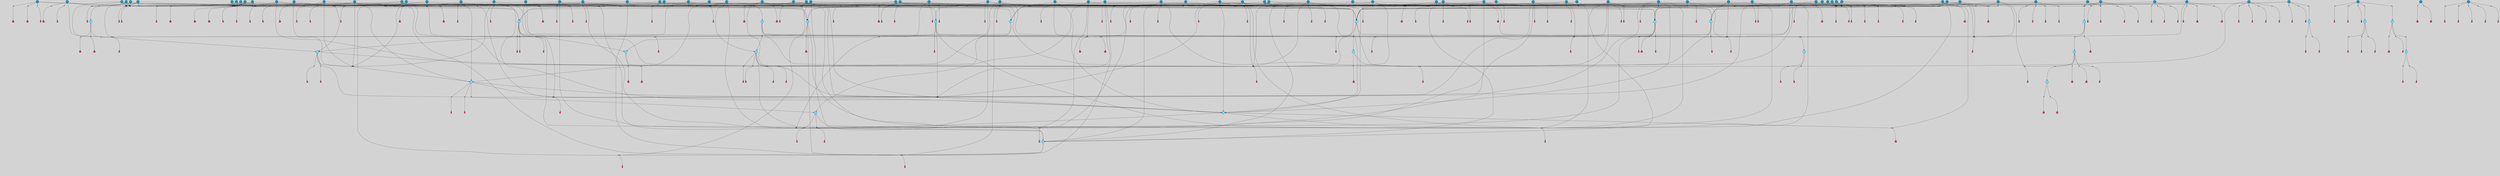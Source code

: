 // File exported with GEGELATI v1.3.1
// On the 2024-04-08 17:22:36
// With the File::TPGGraphDotExporter
digraph{
	graph[pad = "0.212, 0.055" bgcolor = lightgray]
	node[shape=circle style = filled label = ""]
		T3 [fillcolor="#66ddff"]
		T4 [fillcolor="#66ddff"]
		T7 [fillcolor="#66ddff"]
		T9 [fillcolor="#66ddff"]
		T11 [fillcolor="#66ddff"]
		T24 [fillcolor="#66ddff"]
		T27 [fillcolor="#66ddff"]
		T54 [fillcolor="#66ddff"]
		T82 [fillcolor="#66ddff"]
		T111 [fillcolor="#66ddff"]
		T129 [fillcolor="#66ddff"]
		T159 [fillcolor="#1199bb"]
		T164 [fillcolor="#66ddff"]
		T195 [fillcolor="#66ddff"]
		T198 [fillcolor="#66ddff"]
		T207 [fillcolor="#66ddff"]
		T212 [fillcolor="#1199bb"]
		T240 [fillcolor="#1199bb"]
		T249 [fillcolor="#1199bb"]
		T263 [fillcolor="#1199bb"]
		T267 [fillcolor="#66ddff"]
		T292 [fillcolor="#1199bb"]
		T315 [fillcolor="#1199bb"]
		T318 [fillcolor="#1199bb"]
		T319 [fillcolor="#1199bb"]
		T20 [fillcolor="#66ddff"]
		T321 [fillcolor="#66ddff"]
		T322 [fillcolor="#66ddff"]
		T323 [fillcolor="#66ddff"]
		T327 [fillcolor="#1199bb"]
		T359 [fillcolor="#1199bb"]
		T382 [fillcolor="#1199bb"]
		T384 [fillcolor="#1199bb"]
		T388 [fillcolor="#1199bb"]
		T389 [fillcolor="#1199bb"]
		T394 [fillcolor="#1199bb"]
		T395 [fillcolor="#1199bb"]
		T399 [fillcolor="#1199bb"]
		T404 [fillcolor="#66ddff"]
		T406 [fillcolor="#1199bb"]
		T407 [fillcolor="#1199bb"]
		T409 [fillcolor="#1199bb"]
		T411 [fillcolor="#1199bb"]
		T412 [fillcolor="#1199bb"]
		T413 [fillcolor="#1199bb"]
		T414 [fillcolor="#1199bb"]
		T415 [fillcolor="#1199bb"]
		T418 [fillcolor="#1199bb"]
		T421 [fillcolor="#1199bb"]
		T422 [fillcolor="#1199bb"]
		T427 [fillcolor="#1199bb"]
		T428 [fillcolor="#1199bb"]
		T429 [fillcolor="#66ddff"]
		T438 [fillcolor="#1199bb"]
		T448 [fillcolor="#1199bb"]
		T450 [fillcolor="#1199bb"]
		T452 [fillcolor="#1199bb"]
		T215 [fillcolor="#1199bb"]
		T454 [fillcolor="#1199bb"]
		T455 [fillcolor="#1199bb"]
		T457 [fillcolor="#1199bb"]
		T458 [fillcolor="#1199bb"]
		T461 [fillcolor="#1199bb"]
		T462 [fillcolor="#1199bb"]
		T463 [fillcolor="#1199bb"]
		T464 [fillcolor="#1199bb"]
		T465 [fillcolor="#1199bb"]
		T467 [fillcolor="#1199bb"]
		T468 [fillcolor="#1199bb"]
		T470 [fillcolor="#1199bb"]
		T472 [fillcolor="#1199bb"]
		T473 [fillcolor="#1199bb"]
		T483 [fillcolor="#1199bb"]
		T484 [fillcolor="#1199bb"]
		T485 [fillcolor="#1199bb"]
		T489 [fillcolor="#1199bb"]
		T436 [fillcolor="#1199bb"]
		T493 [fillcolor="#1199bb"]
		T494 [fillcolor="#1199bb"]
		T495 [fillcolor="#1199bb"]
		T496 [fillcolor="#1199bb"]
		T497 [fillcolor="#1199bb"]
		T498 [fillcolor="#1199bb"]
		T499 [fillcolor="#1199bb"]
		T501 [fillcolor="#1199bb"]
		T505 [fillcolor="#1199bb"]
		T506 [fillcolor="#1199bb"]
		T508 [fillcolor="#1199bb"]
		T192 [fillcolor="#1199bb"]
		T512 [fillcolor="#1199bb"]
		T513 [fillcolor="#1199bb"]
		T514 [fillcolor="#1199bb"]
		T515 [fillcolor="#1199bb"]
		T517 [fillcolor="#1199bb"]
		T518 [fillcolor="#66ddff"]
		T519 [fillcolor="#1199bb"]
		T283 [fillcolor="#1199bb"]
		T520 [fillcolor="#66ddff"]
		T521 [fillcolor="#66ddff"]
		T522 [fillcolor="#1199bb"]
		T523 [fillcolor="#1199bb"]
		T524 [fillcolor="#1199bb"]
		T525 [fillcolor="#1199bb"]
		T526 [fillcolor="#1199bb"]
		T527 [fillcolor="#1199bb"]
		T528 [fillcolor="#1199bb"]
		T529 [fillcolor="#1199bb"]
		T530 [fillcolor="#1199bb"]
		P5234 [fillcolor="#cccccc" shape=point] //6|
		I5234 [shape=box style=invis label="6|1&2|6#1|7&#92;n10|7&2|0#1|5&#92;n9|4&0|1#2|2&#92;n8|6&0|0#1|0&#92;n"]
		P5234 -> I5234[style=invis]
		A3978 [fillcolor="#ff3366" shape=box margin=0.03 width=0 height=0 label="3"]
		T3 -> P5234 -> A3978
		P5235 [fillcolor="#cccccc" shape=point] //3|
		I5235 [shape=box style=invis label="7|6&2|4#0|2&#92;n10|3&2|7#1|4&#92;n11|6&0|4#0|1&#92;n7|1&0|0#2|6&#92;n7|6&0|3#2|6&#92;n4|0&2|6#0|1&#92;n4|4&2|5#0|2&#92;n4|6&0|4#2|7&#92;n10|0&2|3#1|5&#92;n2|6&0|5#0|2&#92;n1|0&2|3#0|7&#92;n1|6&2|0#0|5&#92;n6|2&0|1#0|7&#92;n9|2&0|3#2|7&#92;n5|3&0|6#0|6&#92;n1|7&2|5#2|3&#92;n8|1&2|7#0|6&#92;n1|0&2|5#2|1&#92;n7|1&2|2#2|5&#92;n7|4&2|6#0|3&#92;n"]
		P5235 -> I5235[style=invis]
		A3979 [fillcolor="#ff3366" shape=box margin=0.03 width=0 height=0 label="4"]
		T3 -> P5235 -> A3979
		P5236 [fillcolor="#cccccc" shape=point] //7|
		I5236 [shape=box style=invis label="0|2&2|4#2|6&#92;n5|3&0|6#0|1&#92;n4|7&2|6#0|5&#92;n7|6&0|7#0|5&#92;n10|7&2|2#1|1&#92;n"]
		P5236 -> I5236[style=invis]
		A3980 [fillcolor="#ff3366" shape=box margin=0.03 width=0 height=0 label="4"]
		T4 -> P5236 -> A3980
		P5237 [fillcolor="#cccccc" shape=point] //0|
		I5237 [shape=box style=invis label="2|5&0|1#0|6&#92;n6|1&2|2#2|7&#92;n8|0&0|3#1|4&#92;n4|3&2|5#2|4&#92;n8|1&2|4#0|0&#92;n6|6&0|1#2|6&#92;n11|7&2|4#2|5&#92;n6|2&2|4#0|2&#92;n8|5&2|4#2|4&#92;n2|1&2|1#2|2&#92;n2|7&2|5#2|6&#92;n9|7&0|5#0|4&#92;n1|2&0|5#2|6&#92;n4|2&2|3#2|7&#92;n3|3&2|1#0|2&#92;n"]
		P5237 -> I5237[style=invis]
		A3981 [fillcolor="#ff3366" shape=box margin=0.03 width=0 height=0 label="5"]
		T4 -> P5237 -> A3981
		P5238 [fillcolor="#cccccc" shape=point] //-3|
		I5238 [shape=box style=invis label="1|6&2|7#0|7&#92;n10|2&0|7#1|3&#92;n9|6&2|7#2|2&#92;n5|3&0|7#0|7&#92;n1|6&2|3#0|0&#92;n2|3&2|3#2|2&#92;n5|1&2|6#0|6&#92;n"]
		P5238 -> I5238[style=invis]
		A3982 [fillcolor="#ff3366" shape=box margin=0.03 width=0 height=0 label="7"]
		T7 -> P5238 -> A3982
		P5239 [fillcolor="#cccccc" shape=point] //5|
		I5239 [shape=box style=invis label="0|5&2|3#0|1&#92;n0|6&2|1#2|4&#92;n6|2&2|6#0|7&#92;n7|4&0|3#0|1&#92;n5|4&0|7#1|6&#92;n9|1&0|5#2|2&#92;n6|3&2|3#1|7&#92;n11|7&2|4#1|6&#92;n2|5&0|1#0|0&#92;n4|7&0|0#0|2&#92;n6|2&0|6#0|0&#92;n2|1&2|6#2|4&#92;n10|0&2|0#1|0&#92;n6|6&2|4#0|6&#92;n"]
		P5239 -> I5239[style=invis]
		A3983 [fillcolor="#ff3366" shape=box margin=0.03 width=0 height=0 label="8"]
		T7 -> P5239 -> A3983
		P5240 [fillcolor="#cccccc" shape=point] //-6|
		I5240 [shape=box style=invis label="11|1&0|7#2|0&#92;n10|4&0|1#1|0&#92;n4|3&2|4#2|1&#92;n0|5&2|0#0|0&#92;n6|1&0|0#0|3&#92;n8|2&2|0#0|4&#92;n11|4&2|0#1|6&#92;n7|0&2|6#2|3&#92;n5|3&2|6#2|0&#92;n2|0&2|0#0|4&#92;n"]
		P5240 -> I5240[style=invis]
		A3984 [fillcolor="#ff3366" shape=box margin=0.03 width=0 height=0 label="9"]
		T9 -> P5240 -> A3984
		P5241 [fillcolor="#cccccc" shape=point] //2|
		I5241 [shape=box style=invis label="6|3&2|7#1|4&#92;n8|6&0|0#2|5&#92;n2|1&0|2#0|3&#92;n8|7&0|6#0|4&#92;n2|1&2|0#0|1&#92;n0|0&2|2#2|3&#92;n6|6&0|7#2|1&#92;n6|1&0|7#2|6&#92;n5|4&2|7#0|4&#92;n0|3&0|4#2|0&#92;n11|0&2|0#2|5&#92;n4|5&2|5#2|4&#92;n5|7&0|6#0|4&#92;n9|7&2|5#0|3&#92;n5|4&2|1#0|3&#92;n5|3&0|1#1|7&#92;n0|4&0|3#2|5&#92;n"]
		P5241 -> I5241[style=invis]
		A3985 [fillcolor="#ff3366" shape=box margin=0.03 width=0 height=0 label="10"]
		T9 -> P5241 -> A3985
		P5242 [fillcolor="#cccccc" shape=point] //6|
		I5242 [shape=box style=invis label="3|0&2|7#2|2&#92;n3|2&0|4#2|5&#92;n5|1&0|2#1|0&#92;n8|7&0|1#2|0&#92;n8|5&0|3#0|6&#92;n0|2&0|2#2|3&#92;n1|5&2|5#0|5&#92;n5|6&0|6#0|7&#92;n6|7&0|0#2|6&#92;n1|2&2|3#0|0&#92;n7|7&2|3#0|4&#92;n0|7&2|7#0|6&#92;n1|0&2|2#2|7&#92;n4|4&0|1#0|0&#92;n"]
		P5242 -> I5242[style=invis]
		A3986 [fillcolor="#ff3366" shape=box margin=0.03 width=0 height=0 label="11"]
		T11 -> P5242 -> A3986
		P5243 [fillcolor="#cccccc" shape=point] //-4|
		I5243 [shape=box style=invis label="4|1&0|4#2|6&#92;n1|2&2|2#2|0&#92;n1|2&2|0#0|6&#92;n8|4&2|3#2|5&#92;n5|5&2|1#1|0&#92;n"]
		P5243 -> I5243[style=invis]
		A3987 [fillcolor="#ff3366" shape=box margin=0.03 width=0 height=0 label="12"]
		T11 -> P5243 -> A3987
		P5244 [fillcolor="#cccccc" shape=point] //-3|
		I5244 [shape=box style=invis label="8|1&2|3#0|5&#92;n0|6&0|5#0|5&#92;n3|7&2|1#0|6&#92;n3|5&0|1#0|0&#92;n9|5&2|0#0|4&#92;n3|5&0|2#0|3&#92;n10|6&2|4#1|0&#92;n9|4&2|7#2|6&#92;n1|7&2|5#2|2&#92;n"]
		P5244 -> I5244[style=invis]
		A3988 [fillcolor="#ff3366" shape=box margin=0.03 width=0 height=0 label="5"]
		T4 -> P5244 -> A3988
		P5245 [fillcolor="#cccccc" shape=point] //1|
		I5245 [shape=box style=invis label="5|1&0|6#2|7&#92;n2|4&0|4#2|2&#92;n0|6&0|5#0|4&#92;n10|6&2|5#1|6&#92;n9|3&0|1#1|7&#92;n10|3&2|2#1|0&#92;n5|0&0|0#2|1&#92;n11|3&2|3#1|5&#92;n10|3&0|1#1|0&#92;n2|4&0|1#0|1&#92;n0|2&0|3#2|4&#92;n9|2&2|1#2|5&#92;n11|7&2|6#2|6&#92;n"]
		P5245 -> I5245[style=invis]
		T24 -> P5245 -> T7
		P5246 [fillcolor="#cccccc" shape=point] //5|
		I5246 [shape=box style=invis label="3|0&2|0#0|1&#92;n3|0&0|7#0|1&#92;n5|3&0|2#2|6&#92;n4|4&2|4#2|6&#92;n11|2&0|7#1|6&#92;n2|7&2|2#2|5&#92;n9|3&2|6#2|7&#92;n7|7&0|0#0|4&#92;n6|1&2|4#2|3&#92;n5|4&2|0#1|6&#92;n1|3&0|7#0|4&#92;n"]
		P5246 -> I5246[style=invis]
		A3989 [fillcolor="#ff3366" shape=box margin=0.03 width=0 height=0 label="7"]
		T24 -> P5246 -> A3989
		P5247 [fillcolor="#cccccc" shape=point] //-2|
		I5247 [shape=box style=invis label="4|1&0|4#0|3&#92;n4|2&0|5#2|0&#92;n5|5&2|6#0|5&#92;n1|4&0|1#0|2&#92;n6|3&2|7#1|5&#92;n0|4&2|0#0|3&#92;n8|5&2|5#1|2&#92;n10|7&2|7#1|1&#92;n3|4&0|0#2|1&#92;n3|6&2|5#2|5&#92;n8|3&0|1#0|7&#92;n10|0&2|7#1|3&#92;n4|1&2|4#0|1&#92;n9|3&2|0#0|4&#92;n3|6&2|0#0|4&#92;n1|2&0|6#2|1&#92;n4|0&2|1#2|2&#92;n"]
		P5247 -> I5247[style=invis]
		A3990 [fillcolor="#ff3366" shape=box margin=0.03 width=0 height=0 label="14"]
		T24 -> P5247 -> A3990
		P5248 [fillcolor="#cccccc" shape=point] //2|
		I5248 [shape=box style=invis label="9|1&2|3#0|1&#92;n5|2&2|0#2|4&#92;n3|6&2|5#2|7&#92;n7|0&2|5#0|4&#92;n1|2&0|3#0|5&#92;n7|3&2|7#0|0&#92;n"]
		P5248 -> I5248[style=invis]
		A3991 [fillcolor="#ff3366" shape=box margin=0.03 width=0 height=0 label="2"]
		T27 -> P5248 -> A3991
		P5249 [fillcolor="#cccccc" shape=point] //-6|
		I5249 [shape=box style=invis label="7|5&0|4#0|4&#92;n11|0&2|5#2|1&#92;n"]
		P5249 -> I5249[style=invis]
		A3992 [fillcolor="#ff3366" shape=box margin=0.03 width=0 height=0 label="3"]
		T27 -> P5249 -> A3992
		T27 -> P5235
		T27 -> P5237
		P5250 [fillcolor="#cccccc" shape=point] //0|
		I5250 [shape=box style=invis label="4|0&0|3#2|7&#92;n10|2&0|3#1|7&#92;n3|5&0|2#0|3&#92;n4|5&0|0#2|1&#92;n10|7&2|0#1|2&#92;n5|3&2|3#1|6&#92;n9|5&2|0#0|4&#92;n5|4&2|7#0|2&#92;n10|3&2|7#1|4&#92;n7|2&0|1#2|6&#92;n8|6&0|5#0|5&#92;n8|7&2|3#0|5&#92;n2|6&2|4#0|0&#92;n"]
		P5250 -> I5250[style=invis]
		A3993 [fillcolor="#ff3366" shape=box margin=0.03 width=0 height=0 label="5"]
		T27 -> P5250 -> A3993
		P5251 [fillcolor="#cccccc" shape=point] //8|
		I5251 [shape=box style=invis label="9|0&0|1#2|0&#92;n10|1&2|5#1|4&#92;n8|2&2|6#0|4&#92;n2|4&2|5#2|3&#92;n4|2&2|2#0|2&#92;n7|5&0|2#0|0&#92;n8|2&2|1#1|3&#92;n8|7&0|7#2|1&#92;n1|1&0|0#0|7&#92;n5|6&2|5#1|0&#92;n6|6&2|5#0|0&#92;n11|4&0|3#2|6&#92;n4|2&2|4#0|7&#92;n5|6&0|1#2|0&#92;n11|3&0|2#0|7&#92;n"]
		P5251 -> I5251[style=invis]
		A3994 [fillcolor="#ff3366" shape=box margin=0.03 width=0 height=0 label="6"]
		T54 -> P5251 -> A3994
		T54 -> P5246
		P5252 [fillcolor="#cccccc" shape=point] //-10|
		I5252 [shape=box style=invis label="3|6&0|0#0|4&#92;n4|1&2|4#0|1&#92;n5|1&0|1#0|4&#92;n5|5&2|6#0|5&#92;n6|5&0|6#0|3&#92;n11|1&2|0#0|1&#92;n0|7&2|0#0|3&#92;n1|2&0|6#0|1&#92;n8|0&0|4#2|0&#92;n0|4&0|7#2|7&#92;n7|0&2|7#1|3&#92;n3|1&0|5#2|5&#92;n5|1&0|4#0|3&#92;n2|2&0|2#0|0&#92;n8|3&0|1#0|7&#92;n3|0&0|3#0|5&#92;n7|2&0|5#2|0&#92;n6|3&2|7#1|5&#92;n4|7&2|7#2|1&#92;n"]
		P5252 -> I5252[style=invis]
		A3995 [fillcolor="#ff3366" shape=box margin=0.03 width=0 height=0 label="14"]
		T54 -> P5252 -> A3995
		T54 -> P5239
		P5253 [fillcolor="#cccccc" shape=point] //6|
		I5253 [shape=box style=invis label="7|0&2|5#1|2&#92;n10|6&2|1#1|3&#92;n7|5&0|2#0|7&#92;n10|7&0|1#1|5&#92;n4|6&2|5#0|5&#92;n4|4&0|7#2|7&#92;n"]
		P5253 -> I5253[style=invis]
		A3996 [fillcolor="#ff3366" shape=box margin=0.03 width=0 height=0 label="7"]
		T82 -> P5253 -> A3996
		P5254 [fillcolor="#cccccc" shape=point] //6|
		I5254 [shape=box style=invis label="0|5&2|3#0|1&#92;n0|6&2|1#2|4&#92;n9|1&0|5#2|2&#92;n7|4&0|3#0|1&#92;n5|4&0|7#1|6&#92;n2|5&0|1#0|0&#92;n6|3&2|3#1|7&#92;n11|7&2|4#1|6&#92;n6|2&2|6#0|1&#92;n4|7&0|0#0|2&#92;n6|2&0|6#0|0&#92;n9|1&2|6#2|4&#92;n10|0&2|0#1|0&#92;n6|6&2|4#0|6&#92;n"]
		P5254 -> I5254[style=invis]
		A3997 [fillcolor="#ff3366" shape=box margin=0.03 width=0 height=0 label="8"]
		T82 -> P5254 -> A3997
		T82 -> P5240
		P5255 [fillcolor="#cccccc" shape=point] //-5|
		I5255 [shape=box style=invis label="0|0&2|3#0|2&#92;n10|5&0|6#1|3&#92;n7|3&0|6#2|3&#92;n3|4&0|6#0|6&#92;n10|5&0|2#1|1&#92;n5|0&0|1#0|3&#92;n6|6&2|5#1|5&#92;n7|4&0|2#1|7&#92;n5|7&0|1#2|5&#92;n1|5&0|0#0|3&#92;n7|5&2|1#2|6&#92;n9|0&0|2#0|0&#92;n4|0&2|4#0|0&#92;n4|6&0|0#2|3&#92;n3|1&0|6#2|5&#92;n7|7&2|1#2|3&#92;n9|4&2|2#0|6&#92;n"]
		P5255 -> I5255[style=invis]
		T111 -> P5255 -> T9
		P5256 [fillcolor="#cccccc" shape=point] //7|
		I5256 [shape=box style=invis label="7|4&2|1#2|0&#92;n4|1&2|4#2|3&#92;n5|0&2|0#2|2&#92;n6|1&2|4#2|6&#92;n"]
		P5256 -> I5256[style=invis]
		A3998 [fillcolor="#ff3366" shape=box margin=0.03 width=0 height=0 label="9"]
		T111 -> P5256 -> A3998
		P5257 [fillcolor="#cccccc" shape=point] //2|
		I5257 [shape=box style=invis label="3|0&2|0#0|1&#92;n11|2&0|7#1|6&#92;n8|7&2|4#0|5&#92;n5|3&0|2#2|6&#92;n4|4&2|4#2|6&#92;n3|0&0|7#0|1&#92;n2|7&2|2#2|5&#92;n9|3&2|6#2|7&#92;n7|7&0|0#0|4&#92;n6|1&2|4#1|3&#92;n5|4&2|0#1|6&#92;n1|3&0|7#0|4&#92;n"]
		P5257 -> I5257[style=invis]
		A3999 [fillcolor="#ff3366" shape=box margin=0.03 width=0 height=0 label="7"]
		T111 -> P5257 -> A3999
		T111 -> P5240
		T129 -> P5251
		T129 -> P5246
		P5258 [fillcolor="#cccccc" shape=point] //10|
		I5258 [shape=box style=invis label="4|5&2|7#2|1&#92;n1|7&2|3#0|6&#92;n3|5&2|2#0|3&#92;n10|3&0|7#1|4&#92;n7|1&0|4#2|6&#92;n10|2&0|3#1|7&#92;n9|5&2|0#0|4&#92;n4|0&0|3#2|7&#92;n11|4&2|6#1|2&#92;n5|4&2|7#0|2&#92;n2|6&2|4#0|0&#92;n6|5&0|7#2|1&#92;n5|3&2|3#1|6&#92;n10|7&2|0#1|2&#92;n"]
		P5258 -> I5258[style=invis]
		A4000 [fillcolor="#ff3366" shape=box margin=0.03 width=0 height=0 label="5"]
		T129 -> P5258 -> A4000
		P5259 [fillcolor="#cccccc" shape=point] //5|
		I5259 [shape=box style=invis label="9|4&2|3#1|3&#92;n0|4&2|4#0|5&#92;n6|1&2|6#2|5&#92;n4|0&0|5#2|0&#92;n"]
		P5259 -> I5259[style=invis]
		A4001 [fillcolor="#ff3366" shape=box margin=0.03 width=0 height=0 label="7"]
		T129 -> P5259 -> A4001
		P5260 [fillcolor="#cccccc" shape=point] //6|
		I5260 [shape=box style=invis label="9|4&2|7#0|6&#92;n8|4&0|1#1|0&#92;n1|3&0|0#2|1&#92;n2|4&0|6#2|2&#92;n5|1&2|5#0|7&#92;n3|0&0|3#2|6&#92;n2|2&2|6#0|2&#92;n8|4&0|4#2|2&#92;n5|1&2|4#0|3&#92;n9|4&0|6#0|6&#92;n5|0&2|2#1|5&#92;n11|7&0|0#1|1&#92;n0|4&0|3#0|3&#92;n7|7&2|4#2|5&#92;n1|5&0|1#2|1&#92;n"]
		P5260 -> I5260[style=invis]
		A4002 [fillcolor="#ff3366" shape=box margin=0.03 width=0 height=0 label="1"]
		T129 -> P5260 -> A4002
		P5261 [fillcolor="#cccccc" shape=point] //7|
		I5261 [shape=box style=invis label="7|0&2|1#2|0&#92;n9|7&2|1#1|7&#92;n8|2&0|1#1|0&#92;n6|6&0|2#1|1&#92;n2|2&0|5#0|0&#92;n5|7&0|0#2|1&#92;n5|1&2|5#1|5&#92;n4|7&2|4#2|3&#92;n10|5&2|2#1|5&#92;n1|3&2|2#2|0&#92;n10|2&2|6#1|5&#92;n"]
		P5261 -> I5261[style=invis]
		A4003 [fillcolor="#ff3366" shape=box margin=0.03 width=0 height=0 label="1"]
		T159 -> P5261 -> A4003
		P5262 [fillcolor="#cccccc" shape=point] //7|
		I5262 [shape=box style=invis label="7|4&2|7#0|4&#92;n4|6&0|1#2|5&#92;n2|1&2|3#0|0&#92;n4|3&2|0#0|1&#92;n0|0&2|7#2|7&#92;n7|7&0|5#2|3&#92;n5|0&2|1#2|2&#92;n10|0&0|4#1|2&#92;n4|4&0|7#0|0&#92;n6|7&0|2#0|1&#92;n1|4&2|5#0|4&#92;n"]
		P5262 -> I5262[style=invis]
		A4004 [fillcolor="#ff3366" shape=box margin=0.03 width=0 height=0 label="0"]
		T159 -> P5262 -> A4004
		P5263 [fillcolor="#cccccc" shape=point] //5|
		I5263 [shape=box style=invis label="0|5&2|3#0|1&#92;n0|6&2|1#2|4&#92;n6|2&2|6#0|7&#92;n9|0&2|7#1|1&#92;n7|4&0|3#0|1&#92;n11|7&2|4#1|6&#92;n9|1&0|5#2|2&#92;n5|4&0|7#1|6&#92;n2|5&0|1#0|0&#92;n4|7&0|0#0|2&#92;n6|2&0|6#0|0&#92;n2|1&2|6#2|4&#92;n10|0&0|0#1|0&#92;n6|6&2|4#0|6&#92;n"]
		P5263 -> I5263[style=invis]
		T159 -> P5263 -> T129
		T164 -> P5237
		P5264 [fillcolor="#cccccc" shape=point] //-1|
		I5264 [shape=box style=invis label="6|4&0|4#2|4&#92;n4|5&2|5#2|4&#92;n9|7&2|5#0|3&#92;n3|7&2|6#0|6&#92;n8|7&0|6#0|4&#92;n2|1&2|0#0|1&#92;n8|6&0|0#2|5&#92;n2|1&0|2#0|3&#92;n6|1&0|7#2|6&#92;n6|3&0|1#1|6&#92;n5|4&2|7#0|4&#92;n0|7&0|4#2|0&#92;n11|0&2|0#2|5&#92;n3|7&2|0#2|7&#92;n8|3&2|7#1|4&#92;n5|7&0|6#0|4&#92;n0|0&2|3#2|3&#92;n5|4&2|1#0|3&#92;n0|4&0|3#2|5&#92;n"]
		P5264 -> I5264[style=invis]
		A4005 [fillcolor="#ff3366" shape=box margin=0.03 width=0 height=0 label="10"]
		T164 -> P5264 -> A4005
		P5265 [fillcolor="#cccccc" shape=point] //-7|
		I5265 [shape=box style=invis label="6|1&0|2#0|3&#92;n1|2&0|1#2|0&#92;n10|3&2|2#1|1&#92;n0|1&0|2#0|7&#92;n4|6&2|7#2|4&#92;n6|0&2|7#0|6&#92;n"]
		P5265 -> I5265[style=invis]
		A4006 [fillcolor="#ff3366" shape=box margin=0.03 width=0 height=0 label="7"]
		T164 -> P5265 -> A4006
		P5266 [fillcolor="#cccccc" shape=point] //-6|
		I5266 [shape=box style=invis label="11|7&0|1#0|6&#92;n3|5&0|1#0|3&#92;n1|5&0|5#0|6&#92;n1|7&2|5#2|2&#92;n0|0&0|2#2|2&#92;n4|4&0|1#0|5&#92;n6|4&2|2#0|2&#92;n0|6&2|5#0|5&#92;n0|3&2|2#2|6&#92;n"]
		P5266 -> I5266[style=invis]
		A4007 [fillcolor="#ff3366" shape=box margin=0.03 width=0 height=0 label="5"]
		T164 -> P5266 -> A4007
		P5267 [fillcolor="#cccccc" shape=point] //4|
		I5267 [shape=box style=invis label="4|3&0|6#0|3&#92;n5|7&2|3#2|2&#92;n5|6&0|7#1|2&#92;n1|4&2|6#0|3&#92;n8|4&2|1#2|5&#92;n9|5&2|4#1|4&#92;n2|4&0|5#0|7&#92;n10|0&0|6#1|3&#92;n3|0&0|6#0|2&#92;n2|7&2|7#2|6&#92;n5|2&0|5#1|5&#92;n10|4&2|5#1|7&#92;n4|0&0|4#2|4&#92;n11|1&0|4#2|6&#92;n10|6&2|0#1|4&#92;n9|7&0|3#1|4&#92;n4|5&2|7#0|6&#92;n11|5&2|6#2|3&#92;n0|3&0|5#0|1&#92;n"]
		P5267 -> I5267[style=invis]
		A4008 [fillcolor="#ff3366" shape=box margin=0.03 width=0 height=0 label="13"]
		T164 -> P5267 -> A4008
		P5268 [fillcolor="#cccccc" shape=point] //5|
		I5268 [shape=box style=invis label="3|0&2|0#2|1&#92;n3|0&0|7#0|1&#92;n5|3&0|2#2|6&#92;n4|4&2|4#2|6&#92;n5|4&2|0#1|6&#92;n2|7&2|2#2|5&#92;n1|3&0|7#0|4&#92;n11|6&2|2#0|7&#92;n7|7&0|0#0|4&#92;n6|1&2|4#2|3&#92;n11|0&0|7#1|6&#92;n9|3&2|6#2|7&#92;n"]
		P5268 -> I5268[style=invis]
		A4009 [fillcolor="#ff3366" shape=box margin=0.03 width=0 height=0 label="7"]
		T195 -> P5268 -> A4009
		P5269 [fillcolor="#cccccc" shape=point] //4|
		I5269 [shape=box style=invis label="7|1&0|6#0|1&#92;n6|7&2|7#1|7&#92;n10|1&2|1#1|1&#92;n9|6&2|2#1|4&#92;n4|7&0|4#2|2&#92;n9|6&0|5#1|1&#92;n10|0&2|6#1|6&#92;n5|1&0|1#2|3&#92;n10|1&0|5#1|0&#92;n3|4&2|3#0|0&#92;n8|2&0|5#2|4&#92;n1|6&2|0#0|0&#92;n2|3&0|1#2|6&#92;n5|2&2|2#1|6&#92;n2|2&0|1#2|1&#92;n3|1&2|7#0|3&#92;n6|7&2|3#0|4&#92;n"]
		P5269 -> I5269[style=invis]
		A4010 [fillcolor="#ff3366" shape=box margin=0.03 width=0 height=0 label="10"]
		T195 -> P5269 -> A4010
		P5270 [fillcolor="#cccccc" shape=point] //-4|
		I5270 [shape=box style=invis label="0|4&0|0#2|7&#92;n8|5&2|4#2|4&#92;n4|3&2|5#2|4&#92;n11|7&2|2#2|5&#92;n6|5&2|2#2|7&#92;n3|2&0|7#0|7&#92;n3|3&2|1#0|3&#92;n2|6&0|3#2|5&#92;n0|1&2|6#2|2&#92;n8|2&0|0#1|6&#92;n0|7&0|5#0|4&#92;n9|5&0|3#2|7&#92;n2|7&2|5#2|6&#92;n9|0&2|0#0|1&#92;n1|2&2|4#0|2&#92;n"]
		P5270 -> I5270[style=invis]
		T195 -> P5270 -> T27
		T195 -> P5262
		P5271 [fillcolor="#cccccc" shape=point] //-3|
		I5271 [shape=box style=invis label="0|0&2|7#2|7&#92;n4|6&0|2#2|5&#92;n2|1&2|3#0|0&#92;n4|3&2|0#0|1&#92;n7|4&2|7#0|4&#92;n5|0&2|1#2|2&#92;n10|0&0|4#1|2&#92;n4|4&0|7#0|0&#92;n6|7&0|2#0|1&#92;n1|4&2|5#0|4&#92;n"]
		P5271 -> I5271[style=invis]
		A4011 [fillcolor="#ff3366" shape=box margin=0.03 width=0 height=0 label="0"]
		T198 -> P5271 -> A4011
		P5272 [fillcolor="#cccccc" shape=point] //-3|
		I5272 [shape=box style=invis label="3|7&0|0#0|2&#92;n11|5&0|1#1|1&#92;n4|1&0|6#2|6&#92;n4|0&0|1#0|5&#92;n"]
		P5272 -> I5272[style=invis]
		T198 -> P5272 -> T24
		T198 -> P5246
		P5273 [fillcolor="#cccccc" shape=point] //-2|
		I5273 [shape=box style=invis label="5|2&2|0#2|4&#92;n9|1&2|3#0|1&#92;n3|6&2|5#2|7&#92;n7|0&2|1#0|4&#92;n1|2&0|3#0|5&#92;n7|3&2|7#0|0&#92;n"]
		P5273 -> I5273[style=invis]
		A4012 [fillcolor="#ff3366" shape=box margin=0.03 width=0 height=0 label="2"]
		T198 -> P5273 -> A4012
		P5274 [fillcolor="#cccccc" shape=point] //-9|
		I5274 [shape=box style=invis label="4|1&0|4#2|6&#92;n11|0&2|0#0|6&#92;n8|4&2|3#2|5&#92;n6|0&0|3#0|1&#92;n"]
		P5274 -> I5274[style=invis]
		T198 -> P5274 -> T11
		T207 -> P5261
		T207 -> P5272
		P5275 [fillcolor="#cccccc" shape=point] //5|
		I5275 [shape=box style=invis label="8|1&2|6#0|6&#92;n3|0&0|7#0|1&#92;n11|3&0|2#2|6&#92;n4|4&2|4#2|6&#92;n11|2&0|7#1|6&#92;n2|7&2|2#2|5&#92;n7|7&0|0#0|4&#92;n6|1&2|4#2|3&#92;n5|4&2|0#1|6&#92;n3|0&2|0#0|1&#92;n1|3&0|7#0|4&#92;n"]
		P5275 -> I5275[style=invis]
		A4013 [fillcolor="#ff3366" shape=box margin=0.03 width=0 height=0 label="7"]
		T207 -> P5275 -> A4013
		P5276 [fillcolor="#cccccc" shape=point] //5|
		I5276 [shape=box style=invis label="10|4&2|6#1|2&#92;n8|4&0|1#1|0&#92;n0|4&2|6#0|0&#92;n8|4&2|5#2|1&#92;n7|5&2|5#1|0&#92;n3|6&0|6#2|2&#92;n1|7&0|7#0|5&#92;n2|0&0|7#2|4&#92;n9|4&2|6#2|7&#92;n2|6&2|2#0|0&#92;n11|7&2|7#0|7&#92;n5|5&0|0#0|1&#92;n10|1&0|0#1|0&#92;n7|3&0|1#2|5&#92;n9|2&2|7#1|5&#92;n9|0&2|5#1|2&#92;n1|6&2|4#2|2&#92;n3|3&2|2#0|7&#92;n1|6&2|0#0|0&#92;n6|4&2|6#1|0&#92;n"]
		P5276 -> I5276[style=invis]
		A4014 [fillcolor="#ff3366" shape=box margin=0.03 width=0 height=0 label="1"]
		T207 -> P5276 -> A4014
		P5277 [fillcolor="#cccccc" shape=point] //7|
		I5277 [shape=box style=invis label="6|1&2|6#2|7&#92;n7|0&2|4#2|3&#92;n3|3&0|7#0|6&#92;n5|4&0|2#2|4&#92;n8|5&2|6#2|7&#92;n0|0&2|3#0|3&#92;n5|4&2|4#2|6&#92;n"]
		P5277 -> I5277[style=invis]
		T207 -> P5277 -> T4
		P5278 [fillcolor="#cccccc" shape=point] //6|
		I5278 [shape=box style=invis label="9|4&2|7#0|6&#92;n8|4&0|1#1|0&#92;n1|3&0|0#2|1&#92;n2|4&0|6#2|2&#92;n5|1&2|5#0|7&#92;n3|0&0|3#2|6&#92;n2|2&2|6#0|2&#92;n8|4&0|4#2|2&#92;n5|1&2|4#0|3&#92;n9|4&0|6#0|6&#92;n5|0&2|2#1|5&#92;n11|7&0|0#1|1&#92;n0|4&0|3#0|3&#92;n7|7&2|4#2|5&#92;n1|5&0|1#2|1&#92;n"]
		P5278 -> I5278[style=invis]
		A4015 [fillcolor="#ff3366" shape=box margin=0.03 width=0 height=0 label="1"]
		T212 -> P5278 -> A4015
		P5279 [fillcolor="#cccccc" shape=point] //5|
		I5279 [shape=box style=invis label="3|0&2|0#0|1&#92;n3|0&0|7#0|1&#92;n5|3&0|2#2|6&#92;n4|4&2|4#2|6&#92;n11|2&0|7#1|6&#92;n2|7&2|2#2|5&#92;n9|3&2|6#2|7&#92;n7|7&0|0#0|4&#92;n6|1&2|4#2|3&#92;n5|4&2|0#1|6&#92;n1|3&0|7#0|4&#92;n"]
		P5279 -> I5279[style=invis]
		A4016 [fillcolor="#ff3366" shape=box margin=0.03 width=0 height=0 label="7"]
		T212 -> P5279 -> A4016
		P5280 [fillcolor="#cccccc" shape=point] //8|
		I5280 [shape=box style=invis label="9|0&0|1#2|0&#92;n10|1&2|5#1|4&#92;n8|2&2|6#0|4&#92;n2|4&2|5#2|3&#92;n4|2&2|2#0|2&#92;n7|5&0|2#0|0&#92;n8|2&2|1#1|3&#92;n8|7&0|7#2|1&#92;n1|1&0|0#0|7&#92;n5|6&2|5#1|0&#92;n6|6&2|5#0|0&#92;n11|4&0|3#2|6&#92;n4|2&2|4#0|7&#92;n5|6&0|1#2|0&#92;n11|3&0|2#0|7&#92;n"]
		P5280 -> I5280[style=invis]
		A4017 [fillcolor="#ff3366" shape=box margin=0.03 width=0 height=0 label="6"]
		T212 -> P5280 -> A4017
		P5281 [fillcolor="#cccccc" shape=point] //5|
		I5281 [shape=box style=invis label="9|4&2|3#1|3&#92;n0|4&2|4#0|5&#92;n6|1&2|6#2|5&#92;n4|0&0|5#2|0&#92;n"]
		P5281 -> I5281[style=invis]
		A4018 [fillcolor="#ff3366" shape=box margin=0.03 width=0 height=0 label="7"]
		T212 -> P5281 -> A4018
		P5282 [fillcolor="#cccccc" shape=point] //10|
		I5282 [shape=box style=invis label="4|5&2|7#2|1&#92;n1|7&2|3#0|6&#92;n3|5&2|2#0|3&#92;n10|3&0|7#1|4&#92;n7|1&0|4#2|6&#92;n10|2&0|3#1|7&#92;n9|5&2|0#0|4&#92;n4|0&0|3#2|7&#92;n11|4&2|6#1|2&#92;n5|4&2|7#0|2&#92;n2|6&2|4#0|0&#92;n6|5&0|7#2|1&#92;n5|3&2|3#1|6&#92;n10|7&2|0#1|2&#92;n"]
		P5282 -> I5282[style=invis]
		A4019 [fillcolor="#ff3366" shape=box margin=0.03 width=0 height=0 label="5"]
		T212 -> P5282 -> A4019
		T240 -> P5261
		P5283 [fillcolor="#cccccc" shape=point] //7|
		I5283 [shape=box style=invis label="7|4&2|7#0|4&#92;n1|4&2|5#0|4&#92;n2|1&2|3#0|0&#92;n4|3&2|0#0|1&#92;n0|0&2|7#2|7&#92;n7|7&0|5#2|3&#92;n5|0&2|1#2|2&#92;n6|6&2|5#0|2&#92;n5|0&0|4#1|2&#92;n4|4&0|7#0|0&#92;n6|7&0|2#0|1&#92;n4|6&0|1#2|5&#92;n"]
		P5283 -> I5283[style=invis]
		A4020 [fillcolor="#ff3366" shape=box margin=0.03 width=0 height=0 label="0"]
		T240 -> P5283 -> A4020
		T240 -> P5272
		P5284 [fillcolor="#cccccc" shape=point] //1|
		I5284 [shape=box style=invis label="3|2&2|4#2|5&#92;n2|5&0|1#0|6&#92;n6|2&2|4#0|2&#92;n3|3&2|1#0|2&#92;n3|3&2|1#2|7&#92;n8|1&2|4#0|2&#92;n4|3&2|5#2|4&#92;n4|2&2|3#2|7&#92;n6|1&2|2#2|7&#92;n9|3&2|7#2|0&#92;n6|7&0|3#0|3&#92;n8|5&2|4#2|4&#92;n9|1&2|0#2|2&#92;n2|7&2|5#2|6&#92;n1|2&0|5#0|6&#92;n6|6&0|1#2|6&#92;n8|0&0|3#1|4&#92;n"]
		P5284 -> I5284[style=invis]
		A4021 [fillcolor="#ff3366" shape=box margin=0.03 width=0 height=0 label="5"]
		T240 -> P5284 -> A4021
		P5285 [fillcolor="#cccccc" shape=point] //8|
		I5285 [shape=box style=invis label="5|4&2|1#1|0&#92;n3|0&0|3#2|0&#92;n3|7&2|2#0|6&#92;n6|6&0|2#2|4&#92;n0|0&0|2#0|6&#92;n"]
		P5285 -> I5285[style=invis]
		T249 -> P5285 -> T164
		T249 -> P5268
		T249 -> P5262
		T249 -> P5246
		P5286 [fillcolor="#cccccc" shape=point] //10|
		I5286 [shape=box style=invis label="6|1&2|4#2|3&#92;n3|0&0|7#0|1&#92;n5|3&0|2#2|6&#92;n4|4&0|4#2|6&#92;n5|4&2|0#1|6&#92;n10|5&0|6#1|5&#92;n2|5&2|1#2|2&#92;n1|3&0|7#0|4&#92;n3|0&2|0#0|1&#92;n11|2&0|5#1|6&#92;n9|3&2|6#2|7&#92;n7|7&0|0#0|4&#92;n"]
		P5286 -> I5286[style=invis]
		A4022 [fillcolor="#ff3366" shape=box margin=0.03 width=0 height=0 label="7"]
		T249 -> P5286 -> A4022
		P5287 [fillcolor="#cccccc" shape=point] //-2|
		I5287 [shape=box style=invis label="11|7&2|0#1|7&#92;n4|3&0|1#2|5&#92;n0|4&2|4#2|7&#92;n1|6&0|0#0|4&#92;n4|0&0|0#0|5&#92;n0|6&2|3#2|0&#92;n9|6&2|5#1|3&#92;n0|7&2|1#2|5&#92;n4|4&0|5#0|1&#92;n10|4&0|0#1|0&#92;n"]
		P5287 -> I5287[style=invis]
		A4023 [fillcolor="#ff3366" shape=box margin=0.03 width=0 height=0 label="12"]
		T263 -> P5287 -> A4023
		P5288 [fillcolor="#cccccc" shape=point] //-3|
		I5288 [shape=box style=invis label="7|2&2|4#0|2&#92;n4|1&2|6#0|1&#92;n11|6&0|4#0|1&#92;n7|1&0|0#2|6&#92;n6|2&0|1#0|7&#92;n10|3&2|7#1|4&#92;n3|5&2|3#0|1&#92;n4|4&2|5#0|2&#92;n4|6&0|4#2|7&#92;n2|5&0|5#0|2&#92;n10|0&2|3#1|4&#92;n0|1&2|7#0|6&#92;n7|6&0|3#2|6&#92;n1|3&0|6#2|0&#92;n5|3&0|6#0|6&#92;n1|4&2|5#2|3&#92;n1|6&2|0#0|5&#92;n9|2&0|3#2|7&#92;n7|1&2|2#2|5&#92;n"]
		P5288 -> I5288[style=invis]
		T263 -> P5288 -> T207
		P5289 [fillcolor="#cccccc" shape=point] //2|
		I5289 [shape=box style=invis label="4|1&0|4#2|6&#92;n5|5&2|1#1|0&#92;n1|0&2|0#0|6&#92;n8|4&2|3#2|5&#92;n"]
		P5289 -> I5289[style=invis]
		T263 -> P5289 -> T11
		T267 -> P5261
		T267 -> P5262
		T267 -> P5288
		P5290 [fillcolor="#cccccc" shape=point] //5|
		I5290 [shape=box style=invis label="1|6&2|7#0|7&#92;n9|2&2|7#2|3&#92;n10|2&0|7#1|3&#92;n0|0&2|7#2|2&#92;n1|6&2|3#0|0&#92;n2|3&2|3#2|2&#92;n"]
		P5290 -> I5290[style=invis]
		A4024 [fillcolor="#ff3366" shape=box margin=0.03 width=0 height=0 label="7"]
		T267 -> P5290 -> A4024
		P5291 [fillcolor="#cccccc" shape=point] //-6|
		I5291 [shape=box style=invis label="6|0&0|5#2|5&#92;n0|3&2|1#2|1&#92;n"]
		P5291 -> I5291[style=invis]
		A4025 [fillcolor="#ff3366" shape=box margin=0.03 width=0 height=0 label="3"]
		T267 -> P5291 -> A4025
		P5292 [fillcolor="#cccccc" shape=point] //-8|
		I5292 [shape=box style=invis label="0|4&0|3#2|5&#92;n2|1&0|2#2|3&#92;n8|7&0|6#0|4&#92;n0|4&2|4#0|1&#92;n9|4&2|5#0|3&#92;n0|0&2|7#2|3&#92;n4|5&2|5#2|4&#92;n5|7&0|6#0|4&#92;n5|4&2|7#0|4&#92;n0|3&0|4#2|0&#92;n6|3&2|2#1|4&#92;n11|7&2|0#2|5&#92;n6|1&0|7#2|5&#92;n5|3&0|1#1|7&#92;n2|0&2|0#0|1&#92;n6|6&0|7#2|1&#92;n"]
		P5292 -> I5292[style=invis]
		A4026 [fillcolor="#ff3366" shape=box margin=0.03 width=0 height=0 label="10"]
		T292 -> P5292 -> A4026
		P5293 [fillcolor="#cccccc" shape=point] //-4|
		I5293 [shape=box style=invis label="0|7&2|5#0|4&#92;n8|5&0|5#2|7&#92;n5|6&0|7#0|4&#92;n7|0&0|5#2|1&#92;n10|6&2|1#1|2&#92;n0|0&2|1#0|6&#92;n8|4&0|5#0|6&#92;n4|2&0|5#2|4&#92;n"]
		P5293 -> I5293[style=invis]
		A4027 [fillcolor="#ff3366" shape=box margin=0.03 width=0 height=0 label="5"]
		T292 -> P5293 -> A4027
		P5294 [fillcolor="#cccccc" shape=point] //5|
		I5294 [shape=box style=invis label="9|6&0|6#0|5&#92;n7|3&0|3#2|2&#92;n1|4&2|0#0|4&#92;n9|2&0|0#1|7&#92;n0|4&0|4#2|0&#92;n4|0&2|2#0|1&#92;n6|7&0|4#0|3&#92;n4|4&0|5#0|1&#92;n6|6&0|7#1|3&#92;n3|0&2|5#2|4&#92;n6|4&2|4#2|3&#92;n"]
		P5294 -> I5294[style=invis]
		A4028 [fillcolor="#ff3366" shape=box margin=0.03 width=0 height=0 label="9"]
		T292 -> P5294 -> A4028
		P5295 [fillcolor="#cccccc" shape=point] //-3|
		I5295 [shape=box style=invis label="6|3&2|4#1|4&#92;n5|3&0|1#1|7&#92;n2|1&0|2#2|3&#92;n8|7&0|6#0|4&#92;n2|1&2|0#0|1&#92;n0|0&2|2#2|3&#92;n6|1&0|7#2|6&#92;n5|7&0|2#0|4&#92;n0|3&0|4#2|0&#92;n11|0&2|0#2|5&#92;n6|0&2|0#1|4&#92;n8|6&0|2#2|5&#92;n5|4&2|1#0|3&#92;n9|7&2|5#0|3&#92;n5|4&2|7#0|4&#92;n"]
		P5295 -> I5295[style=invis]
		A4029 [fillcolor="#ff3366" shape=box margin=0.03 width=0 height=0 label="10"]
		T292 -> P5295 -> A4029
		P5296 [fillcolor="#cccccc" shape=point] //3|
		I5296 [shape=box style=invis label="9|0&0|1#2|2&#92;n8|6&0|0#1|0&#92;n8|2&0|2#2|4&#92;n3|5&0|1#0|5&#92;n0|0&0|6#2|7&#92;n"]
		P5296 -> I5296[style=invis]
		A4030 [fillcolor="#ff3366" shape=box margin=0.03 width=0 height=0 label="3"]
		T292 -> P5296 -> A4030
		P5297 [fillcolor="#cccccc" shape=point] //-1|
		I5297 [shape=box style=invis label="11|7&2|0#1|7&#92;n1|5&2|4#2|4&#92;n4|3&0|1#0|5&#92;n1|6&0|0#0|4&#92;n8|6&2|4#0|0&#92;n4|0&0|0#0|5&#92;n10|4&2|0#1|0&#92;n9|6&2|5#1|3&#92;n0|7&2|1#0|5&#92;n0|6&2|3#2|0&#92;n4|4&0|5#0|1&#92;n"]
		P5297 -> I5297[style=invis]
		A4031 [fillcolor="#ff3366" shape=box margin=0.03 width=0 height=0 label="12"]
		T315 -> P5297 -> A4031
		P5298 [fillcolor="#cccccc" shape=point] //0|
		I5298 [shape=box style=invis label="0|4&2|3#2|4&#92;n8|1&2|4#0|1&#92;n10|5&2|6#1|2&#92;n4|7&0|0#0|3&#92;n5|3&2|7#0|3&#92;n0|3&0|7#2|1&#92;n10|5&2|0#1|6&#92;n9|4&2|7#0|4&#92;n5|7&0|0#0|4&#92;n5|0&2|5#1|0&#92;n6|3&0|2#1|5&#92;n"]
		P5298 -> I5298[style=invis]
		T315 -> P5298 -> T54
		T315 -> P5296
		T315 -> P5238
		P5299 [fillcolor="#cccccc" shape=point] //3|
		I5299 [shape=box style=invis label="7|2&0|2#2|4&#92;n0|4&0|6#2|7&#92;n9|0&0|1#2|2&#92;n8|6&0|0#1|0&#92;n"]
		P5299 -> I5299[style=invis]
		A4032 [fillcolor="#ff3366" shape=box margin=0.03 width=0 height=0 label="3"]
		T315 -> P5299 -> A4032
		T318 -> P5239
		P5300 [fillcolor="#cccccc" shape=point] //-2|
		I5300 [shape=box style=invis label="5|2&2|0#0|2&#92;n0|0&0|6#2|1&#92;n"]
		P5300 -> I5300[style=invis]
		A4033 [fillcolor="#ff3366" shape=box margin=0.03 width=0 height=0 label="3"]
		T318 -> P5300 -> A4033
		T318 -> P5235
		T318 -> P5262
		T318 -> P5253
		T319 -> P5262
		P5301 [fillcolor="#cccccc" shape=point] //-6|
		I5301 [shape=box style=invis label="11|0&0|4#2|0&#92;n5|4&2|6#0|0&#92;n8|4&0|1#1|0&#92;n10|1&0|0#1|0&#92;n3|7&2|6#2|1&#92;n5|7&2|5#0|1&#92;n9|4&0|7#1|6&#92;n3|5&2|7#0|2&#92;n0|5&2|7#2|0&#92;n2|5&0|0#0|1&#92;n8|2&2|5#1|6&#92;n9|6&0|7#2|4&#92;n4|5&2|3#2|7&#92;n7|0&0|1#0|5&#92;n1|6&2|4#2|2&#92;n2|7&0|2#0|7&#92;n2|3&2|7#2|5&#92;n8|4&2|5#2|6&#92;n9|2&0|7#1|4&#92;n"]
		P5301 -> I5301[style=invis]
		T319 -> P5301 -> T24
		P5302 [fillcolor="#cccccc" shape=point] //9|
		I5302 [shape=box style=invis label="11|0&2|0#1|1&#92;n3|6&0|6#0|0&#92;n1|4&0|0#2|4&#92;n7|5&2|2#1|3&#92;n11|7&2|6#1|7&#92;n5|2&0|6#1|5&#92;n9|5&0|6#0|3&#92;n2|2&2|7#0|5&#92;n9|3&2|2#2|0&#92;n11|0&2|7#0|1&#92;n1|1&2|0#0|1&#92;n6|6&0|6#1|2&#92;n9|7&0|1#0|3&#92;n2|0&2|4#2|5&#92;n2|4&2|2#0|0&#92;n6|1&2|1#1|7&#92;n10|7&2|5#1|6&#92;n11|5&2|7#2|4&#92;n"]
		P5302 -> I5302[style=invis]
		A4034 [fillcolor="#ff3366" shape=box margin=0.03 width=0 height=0 label="1"]
		T319 -> P5302 -> A4034
		P5303 [fillcolor="#cccccc" shape=point] //-1|
		I5303 [shape=box style=invis label="1|7&2|1#0|6&#92;n8|1&2|3#0|5&#92;n10|6&2|7#1|0&#92;n1|7&2|5#0|2&#92;n0|3&0|3#2|2&#92;n3|5&0|1#0|0&#92;n3|5&0|2#0|3&#92;n1|5&2|0#0|4&#92;n5|7&2|2#2|5&#92;n4|0&2|3#0|3&#92;n"]
		P5303 -> I5303[style=invis]
		T319 -> P5303 -> T3
		P5304 [fillcolor="#cccccc" shape=point] //-6|
		I5304 [shape=box style=invis label="6|1&2|7#0|1&#92;n10|4&0|0#1|1&#92;n11|0&2|4#0|6&#92;n7|7&2|2#2|2&#92;n2|0&2|5#0|0&#92;n9|2&2|1#2|7&#92;n7|2&2|0#1|5&#92;n0|2&2|7#2|5&#92;n7|2&2|4#2|5&#92;n1|1&2|7#0|6&#92;n3|4&2|2#0|3&#92;n7|4&2|0#2|1&#92;n"]
		P5304 -> I5304[style=invis]
		T319 -> P5304 -> T111
		P5305 [fillcolor="#cccccc" shape=point] //-9|
		I5305 [shape=box style=invis label="2|0&2|0#2|1&#92;n4|4&2|4#2|6&#92;n9|1&0|3#1|7&#92;n5|3&0|2#2|6&#92;n2|7&2|2#2|5&#92;n5|4&2|0#1|6&#92;n3|0&0|7#0|1&#92;n1|3&0|7#0|4&#92;n11|6&2|2#0|7&#92;n7|7&0|0#0|4&#92;n11|0&0|7#1|6&#92;n9|3&2|6#2|7&#92;n"]
		P5305 -> I5305[style=invis]
		A4035 [fillcolor="#ff3366" shape=box margin=0.03 width=0 height=0 label="7"]
		T322 -> P5305 -> A4035
		P5306 [fillcolor="#cccccc" shape=point] //-4|
		I5306 [shape=box style=invis label="4|1&0|4#2|6&#92;n1|2&2|2#2|0&#92;n1|2&2|0#0|6&#92;n8|4&2|3#2|5&#92;n5|5&2|1#1|0&#92;n"]
		P5306 -> I5306[style=invis]
		A4036 [fillcolor="#ff3366" shape=box margin=0.03 width=0 height=0 label="12"]
		T321 -> P5306 -> A4036
		P5307 [fillcolor="#cccccc" shape=point] //6|
		I5307 [shape=box style=invis label="3|0&2|7#2|2&#92;n3|2&0|4#2|5&#92;n5|1&0|2#1|0&#92;n8|7&0|1#2|0&#92;n8|5&0|3#0|6&#92;n0|2&0|2#2|3&#92;n1|5&2|5#0|5&#92;n5|6&0|6#0|7&#92;n6|7&0|0#2|6&#92;n1|2&2|3#0|0&#92;n7|7&2|3#0|4&#92;n0|7&2|7#0|6&#92;n1|0&2|2#2|7&#92;n4|4&0|1#0|0&#92;n"]
		P5307 -> I5307[style=invis]
		A4037 [fillcolor="#ff3366" shape=box margin=0.03 width=0 height=0 label="11"]
		T321 -> P5307 -> A4037
		P5308 [fillcolor="#cccccc" shape=point] //2|
		I5308 [shape=box style=invis label="4|1&0|4#2|6&#92;n5|5&2|1#1|0&#92;n1|0&2|0#0|6&#92;n8|4&2|3#2|5&#92;n"]
		P5308 -> I5308[style=invis]
		T322 -> P5308 -> T321
		P5309 [fillcolor="#cccccc" shape=point] //8|
		I5309 [shape=box style=invis label="9|7&0|5#2|5&#92;n3|3&2|3#0|2&#92;n9|5&2|2#1|0&#92;n2|3&0|6#0|3&#92;n4|4&2|5#2|7&#92;n11|3&2|0#1|5&#92;n6|6&2|1#2|2&#92;n4|6&0|1#2|2&#92;n2|5&2|7#2|2&#92;n7|7&2|2#2|3&#92;n6|5&0|3#2|6&#92;n6|7&0|6#0|2&#92;n"]
		P5309 -> I5309[style=invis]
		A4038 [fillcolor="#ff3366" shape=box margin=0.03 width=0 height=0 label="14"]
		T322 -> P5309 -> A4038
		P5310 [fillcolor="#cccccc" shape=point] //4|
		I5310 [shape=box style=invis label="4|3&0|6#0|3&#92;n5|7&2|3#2|2&#92;n5|6&0|7#1|2&#92;n1|4&2|6#0|3&#92;n8|4&2|1#2|5&#92;n9|5&2|4#1|4&#92;n2|4&0|5#0|7&#92;n10|0&0|6#1|3&#92;n3|0&0|6#0|2&#92;n2|7&2|7#2|6&#92;n5|2&0|5#1|5&#92;n10|4&2|5#1|7&#92;n4|0&0|4#2|4&#92;n11|1&0|4#2|6&#92;n10|6&2|0#1|4&#92;n9|7&0|3#1|4&#92;n4|5&2|7#0|6&#92;n11|5&2|6#2|3&#92;n0|3&0|5#0|1&#92;n"]
		P5310 -> I5310[style=invis]
		A4039 [fillcolor="#ff3366" shape=box margin=0.03 width=0 height=0 label="13"]
		T322 -> P5310 -> A4039
		P5311 [fillcolor="#cccccc" shape=point] //-3|
		I5311 [shape=box style=invis label="4|5&0|0#0|0&#92;n4|7&0|0#0|2&#92;n0|6&2|1#2|4&#92;n9|1&0|5#2|2&#92;n10|0&2|0#1|0&#92;n6|6&2|4#0|6&#92;n2|5&0|1#0|0&#92;n6|3&2|3#1|7&#92;n11|7&2|4#1|6&#92;n6|2&2|6#0|1&#92;n6|2&0|0#0|0&#92;n9|1&2|6#2|4&#92;n10|4&0|3#1|1&#92;n5|4&2|7#1|6&#92;n"]
		P5311 -> I5311[style=invis]
		T323 -> P5311 -> T322
		P5312 [fillcolor="#cccccc" shape=point] //5|
		I5312 [shape=box style=invis label="0|5&2|3#0|1&#92;n0|6&2|1#2|4&#92;n6|2&2|6#0|7&#92;n7|4&0|3#0|1&#92;n5|4&0|7#1|6&#92;n9|1&0|5#2|2&#92;n6|3&2|3#1|7&#92;n11|7&2|4#1|6&#92;n2|5&0|1#0|0&#92;n4|7&0|0#0|2&#92;n6|2&0|6#0|0&#92;n2|1&2|6#2|4&#92;n10|0&2|0#1|0&#92;n6|6&2|4#0|6&#92;n"]
		P5312 -> I5312[style=invis]
		A4040 [fillcolor="#ff3366" shape=box margin=0.03 width=0 height=0 label="8"]
		T20 -> P5312 -> A4040
		P5313 [fillcolor="#cccccc" shape=point] //-3|
		I5313 [shape=box style=invis label="1|6&2|7#0|7&#92;n10|2&0|7#1|3&#92;n9|6&2|7#2|2&#92;n5|3&0|7#0|7&#92;n1|6&2|3#0|0&#92;n2|3&2|3#2|2&#92;n5|1&2|6#0|6&#92;n"]
		P5313 -> I5313[style=invis]
		A4041 [fillcolor="#ff3366" shape=box margin=0.03 width=0 height=0 label="7"]
		T20 -> P5313 -> A4041
		P5314 [fillcolor="#cccccc" shape=point] //1|
		I5314 [shape=box style=invis label="0|4&0|1#0|1&#92;n10|5&2|5#1|6&#92;n7|7&2|5#2|2&#92;n9|5&0|7#2|7&#92;n8|4&0|3#2|7&#92;n11|0&2|3#0|5&#92;n7|0&0|0#0|1&#92;n4|2&0|4#0|5&#92;n5|1&0|6#2|7&#92;n11|3&0|7#1|3&#92;n"]
		P5314 -> I5314[style=invis]
		T323 -> P5314 -> T20
		P5315 [fillcolor="#cccccc" shape=point] //-8|
		I5315 [shape=box style=invis label="7|5&0|4#2|4&#92;n"]
		P5315 -> I5315[style=invis]
		A4042 [fillcolor="#ff3366" shape=box margin=0.03 width=0 height=0 label="3"]
		T322 -> P5315 -> A4042
		P5316 [fillcolor="#cccccc" shape=point] //4|
		I5316 [shape=box style=invis label="4|3&0|6#0|3&#92;n5|7&2|3#2|2&#92;n5|6&0|7#1|2&#92;n1|4&2|6#0|3&#92;n8|4&2|1#2|5&#92;n9|5&2|4#1|4&#92;n2|4&0|5#0|7&#92;n10|0&0|6#1|3&#92;n3|0&0|6#0|2&#92;n2|7&2|7#2|6&#92;n5|2&0|5#1|5&#92;n10|4&2|5#1|7&#92;n4|0&0|4#2|4&#92;n11|1&0|4#2|6&#92;n10|6&2|0#1|4&#92;n9|7&0|3#1|4&#92;n4|5&2|7#0|6&#92;n11|5&2|6#2|3&#92;n0|3&0|5#0|1&#92;n"]
		P5316 -> I5316[style=invis]
		A4043 [fillcolor="#ff3366" shape=box margin=0.03 width=0 height=0 label="13"]
		T323 -> P5316 -> A4043
		P5317 [fillcolor="#cccccc" shape=point] //-7|
		I5317 [shape=box style=invis label="11|7&2|0#0|1&#92;n1|6&0|5#0|3&#92;n2|4&0|0#0|4&#92;n5|0&0|7#2|7&#92;n"]
		P5317 -> I5317[style=invis]
		T327 -> P5317 -> T164
		T327 -> P5268
		T327 -> P5297
		T327 -> P5299
		P5318 [fillcolor="#cccccc" shape=point] //-5|
		I5318 [shape=box style=invis label="10|3&2|7#1|1&#92;n6|0&0|1#0|3&#92;n"]
		P5318 -> I5318[style=invis]
		A4044 [fillcolor="#ff3366" shape=box margin=0.03 width=0 height=0 label="7"]
		T327 -> P5318 -> A4044
		P5319 [fillcolor="#cccccc" shape=point] //10|
		I5319 [shape=box style=invis label="5|5&2|1#1|0&#92;n10|0&2|1#1|0&#92;n6|6&0|2#2|7&#92;n4|1&0|4#2|6&#92;n"]
		P5319 -> I5319[style=invis]
		T359 -> P5319 -> T164
		T359 -> P5304
		T359 -> P5245
		T359 -> P5246
		P5320 [fillcolor="#cccccc" shape=point] //-2|
		I5320 [shape=box style=invis label="6|1&0|1#1|5&#92;n7|4&2|3#2|5&#92;n7|0&0|4#0|3&#92;n4|1&0|4#2|6&#92;n1|0&2|5#0|6&#92;n"]
		P5320 -> I5320[style=invis]
		T359 -> P5320 -> T24
		T382 -> P5262
		T382 -> P5301
		T382 -> P5302
		T382 -> P5304
		P5321 [fillcolor="#cccccc" shape=point] //3|
		I5321 [shape=box style=invis label="4|5&2|7#2|1&#92;n3|5&2|2#0|3&#92;n10|4&0|2#1|5&#92;n1|7&2|3#0|6&#92;n10|3&2|7#1|4&#92;n7|1&0|4#2|6&#92;n4|0&0|3#2|7&#92;n9|5&2|0#0|4&#92;n10|2&0|3#1|7&#92;n11|4&2|6#1|2&#92;n10|3&2|1#1|6&#92;n5|4&2|7#0|2&#92;n2|6&2|4#0|0&#92;n6|5&0|7#2|1&#92;n5|3&2|3#1|6&#92;n10|7&2|0#1|2&#92;n"]
		P5321 -> I5321[style=invis]
		A4045 [fillcolor="#ff3366" shape=box margin=0.03 width=0 height=0 label="5"]
		T382 -> P5321 -> A4045
		T384 -> P5272
		P5322 [fillcolor="#cccccc" shape=point] //-7|
		I5322 [shape=box style=invis label="5|4&2|6#1|6&#92;n4|7&0|0#2|4&#92;n7|5&0|0#0|4&#92;n2|3&0|6#0|5&#92;n0|3&0|7#2|7&#92;n8|0&0|7#1|7&#92;n2|7&2|2#2|5&#92;n8|4&2|1#0|2&#92;n"]
		P5322 -> I5322[style=invis]
		A4046 [fillcolor="#ff3366" shape=box margin=0.03 width=0 height=0 label="7"]
		T384 -> P5322 -> A4046
		P5323 [fillcolor="#cccccc" shape=point] //9|
		I5323 [shape=box style=invis label="4|3&0|6#0|3&#92;n5|7&2|3#2|2&#92;n5|6&0|7#1|2&#92;n1|4&2|6#0|3&#92;n8|4&2|1#2|5&#92;n9|5&2|4#2|4&#92;n2|4&0|5#0|7&#92;n11|1&0|4#2|6&#92;n3|0&0|6#0|2&#92;n2|7&2|7#2|6&#92;n5|2&0|5#1|5&#92;n10|4&2|5#1|7&#92;n4|0&0|4#2|4&#92;n10|0&0|6#1|3&#92;n10|6&2|0#1|4&#92;n9|7&0|3#1|4&#92;n4|5&2|7#0|6&#92;n11|5&2|6#2|3&#92;n0|3&0|5#0|1&#92;n"]
		P5323 -> I5323[style=invis]
		A4047 [fillcolor="#ff3366" shape=box margin=0.03 width=0 height=0 label="13"]
		T384 -> P5323 -> A4047
		T384 -> P5244
		T388 -> P5288
		P5324 [fillcolor="#cccccc" shape=point] //-9|
		I5324 [shape=box style=invis label="4|2&0|7#2|0&#92;n0|2&2|7#2|7&#92;n4|0&0|4#2|2&#92;n7|4&2|7#0|4&#92;n6|1&0|1#2|1&#92;n2|0&2|2#2|5&#92;n10|7&2|5#1|3&#92;n1|4&2|5#0|5&#92;n4|1&0|1#0|6&#92;n4|0&2|1#2|7&#92;n1|1&0|1#2|4&#92;n"]
		P5324 -> I5324[style=invis]
		T388 -> P5324 -> T267
		P5325 [fillcolor="#cccccc" shape=point] //8|
		I5325 [shape=box style=invis label="9|7&0|5#2|5&#92;n3|3&2|3#0|2&#92;n9|5&2|2#1|0&#92;n2|3&0|6#0|3&#92;n4|4&2|5#2|7&#92;n11|3&2|0#1|5&#92;n6|6&2|1#2|2&#92;n4|6&0|1#2|2&#92;n2|5&2|7#2|2&#92;n7|7&2|2#2|3&#92;n6|5&0|3#2|6&#92;n6|7&0|6#0|2&#92;n"]
		P5325 -> I5325[style=invis]
		A4048 [fillcolor="#ff3366" shape=box margin=0.03 width=0 height=0 label="14"]
		T388 -> P5325 -> A4048
		T389 -> P5297
		T389 -> P5298
		T389 -> P5296
		T389 -> P5238
		P5326 [fillcolor="#cccccc" shape=point] //9|
		I5326 [shape=box style=invis label="4|3&0|6#0|3&#92;n5|7&2|3#2|2&#92;n5|6&0|7#1|2&#92;n1|4&2|6#0|3&#92;n8|4&2|1#2|5&#92;n9|5&2|4#2|4&#92;n2|4&0|5#0|7&#92;n11|1&0|4#2|7&#92;n3|0&0|6#0|2&#92;n2|7&2|7#2|6&#92;n5|2&0|5#1|5&#92;n10|4&2|5#1|7&#92;n10|0&0|6#1|3&#92;n4|0&0|4#2|4&#92;n10|6&2|0#1|4&#92;n9|7&0|3#1|4&#92;n4|5&2|7#0|6&#92;n11|5&2|6#2|3&#92;n0|3&0|5#0|1&#92;n"]
		P5326 -> I5326[style=invis]
		T389 -> P5326 -> T3
		P5327 [fillcolor="#cccccc" shape=point] //7|
		I5327 [shape=box style=invis label="9|2&2|5#2|5&#92;n8|0&0|2#1|6&#92;n11|6&2|2#1|7&#92;n3|3&0|7#0|1&#92;n3|0&0|0#2|2&#92;n6|0&2|4#2|3&#92;n5|5&0|2#2|6&#92;n2|1&0|0#2|6&#92;n4|4&2|4#2|6&#92;n"]
		P5327 -> I5327[style=invis]
		T394 -> P5327 -> T82
		P5328 [fillcolor="#cccccc" shape=point] //-2|
		I5328 [shape=box style=invis label="6|2&2|2#0|7&#92;n6|3&0|3#2|5&#92;n2|5&2|2#2|5&#92;n11|7&0|3#2|6&#92;n7|0&2|4#0|1&#92;n7|7&0|0#0|4&#92;n9|3&2|6#2|7&#92;n5|5&0|2#2|6&#92;n6|1&2|7#2|3&#92;n9|6&2|0#0|6&#92;n10|3&2|6#1|6&#92;n2|6&2|4#0|7&#92;n5|4&0|0#2|5&#92;n11|7&0|6#0|6&#92;n"]
		P5328 -> I5328[style=invis]
		A4049 [fillcolor="#ff3366" shape=box margin=0.03 width=0 height=0 label="7"]
		T394 -> P5328 -> A4049
		T394 -> P5261
		P5329 [fillcolor="#cccccc" shape=point] //9|
		I5329 [shape=box style=invis label="5|1&2|5#1|0&#92;n9|4&0|1#1|7&#92;n1|3&2|5#2|4&#92;n1|0&0|1#0|4&#92;n8|7&0|4#2|4&#92;n"]
		P5329 -> I5329[style=invis]
		T394 -> P5329 -> T111
		P5330 [fillcolor="#cccccc" shape=point] //9|
		I5330 [shape=box style=invis label="1|1&0|5#2|6&#92;n10|2&0|2#1|2&#92;n11|6&2|0#2|5&#92;n6|0&2|5#1|5&#92;n1|5&0|1#0|4&#92;n2|2&0|7#0|5&#92;n2|0&0|1#0|5&#92;n8|5&0|7#1|5&#92;n10|1&2|6#1|5&#92;n5|4&2|7#1|7&#92;n11|4&0|7#0|5&#92;n"]
		P5330 -> I5330[style=invis]
		T395 -> P5330 -> T7
		P5331 [fillcolor="#cccccc" shape=point] //-9|
		I5331 [shape=box style=invis label="10|3&0|5#1|7&#92;n9|0&2|4#1|3&#92;n"]
		P5331 -> I5331[style=invis]
		A4050 [fillcolor="#ff3366" shape=box margin=0.03 width=0 height=0 label="3"]
		T395 -> P5331 -> A4050
		P5332 [fillcolor="#cccccc" shape=point] //-6|
		I5332 [shape=box style=invis label="3|5&0|0#0|2&#92;n6|6&2|1#2|6&#92;n4|6&0|1#2|5&#92;n7|1&0|6#1|3&#92;n11|1&2|4#0|5&#92;n1|2&0|1#2|3&#92;n4|3&0|5#2|4&#92;n4|0&0|5#2|0&#92;n8|5&2|4#2|4&#92;n2|4&0|1#0|6&#92;n5|1&2|4#0|0&#92;n3|3&2|1#0|2&#92;n9|7&0|5#0|4&#92;n2|2&0|6#2|0&#92;n7|1&2|2#2|2&#92;n"]
		P5332 -> I5332[style=invis]
		A4051 [fillcolor="#ff3366" shape=box margin=0.03 width=0 height=0 label="5"]
		T395 -> P5332 -> A4051
		P5333 [fillcolor="#cccccc" shape=point] //3|
		I5333 [shape=box style=invis label="4|7&0|7#2|7&#92;n11|5&2|6#0|2&#92;n5|5&2|6#2|0&#92;n3|2&0|6#0|3&#92;n10|2&2|5#1|5&#92;n9|4&2|3#1|5&#92;n2|5&2|7#2|4&#92;n11|3&2|5#1|0&#92;n7|0&0|7#2|1&#92;n1|2&0|5#0|1&#92;n"]
		P5333 -> I5333[style=invis]
		A4052 [fillcolor="#ff3366" shape=box margin=0.03 width=0 height=0 label="5"]
		T395 -> P5333 -> A4052
		T395 -> P5302
		T399 -> P5262
		P5334 [fillcolor="#cccccc" shape=point] //-6|
		I5334 [shape=box style=invis label="0|5&2|3#0|1&#92;n0|6&2|1#2|4&#92;n5|4&0|7#1|6&#92;n9|0&2|7#1|1&#92;n7|4&0|3#0|1&#92;n11|7&2|4#1|6&#92;n9|1&0|5#2|2&#92;n6|2&2|6#0|7&#92;n2|7&0|1#0|0&#92;n4|7&0|0#0|2&#92;n6|2&0|6#0|0&#92;n2|1&2|6#2|4&#92;n10|0&0|0#1|0&#92;n6|6&2|4#0|6&#92;n"]
		P5334 -> I5334[style=invis]
		T399 -> P5334 -> T129
		T399 -> P5246
		T399 -> P5304
		P5335 [fillcolor="#cccccc" shape=point] //5|
		I5335 [shape=box style=invis label="0|5&2|3#0|1&#92;n0|6&2|1#2|4&#92;n6|2&2|6#0|7&#92;n7|4&0|3#0|1&#92;n5|4&0|7#1|6&#92;n9|1&0|5#2|2&#92;n6|3&2|3#1|7&#92;n11|7&2|4#1|6&#92;n2|5&0|1#0|0&#92;n4|7&0|0#0|2&#92;n6|2&0|6#0|0&#92;n2|1&2|6#2|4&#92;n10|0&2|0#1|0&#92;n6|6&2|4#0|6&#92;n"]
		P5335 -> I5335[style=invis]
		A4053 [fillcolor="#ff3366" shape=box margin=0.03 width=0 height=0 label="8"]
		T404 -> P5335 -> A4053
		P5336 [fillcolor="#cccccc" shape=point] //-3|
		I5336 [shape=box style=invis label="1|6&2|7#0|7&#92;n10|2&0|7#1|3&#92;n9|6&2|7#2|2&#92;n5|3&0|7#0|7&#92;n1|6&2|3#0|0&#92;n2|3&2|3#2|2&#92;n5|1&2|6#0|6&#92;n"]
		P5336 -> I5336[style=invis]
		A4054 [fillcolor="#ff3366" shape=box margin=0.03 width=0 height=0 label="7"]
		T404 -> P5336 -> A4054
		P5337 [fillcolor="#cccccc" shape=point] //-9|
		I5337 [shape=box style=invis label="9|2&2|5#2|5&#92;n8|0&0|2#1|6&#92;n11|6&2|2#1|7&#92;n2|1&2|0#2|6&#92;n3|0&0|0#2|2&#92;n5|5&0|2#2|6&#92;n3|3&0|7#0|1&#92;n4|4&2|4#2|6&#92;n"]
		P5337 -> I5337[style=invis]
		T406 -> P5337 -> T82
		T406 -> P5328
		T406 -> P5329
		T406 -> P5268
		P5338 [fillcolor="#cccccc" shape=point] //-5|
		I5338 [shape=box style=invis label="10|6&2|5#1|6&#92;n9|3&0|1#1|7&#92;n2|4&0|1#0|1&#92;n11|3&0|7#1|6&#92;n5|1&0|6#2|7&#92;n8|0&0|0#0|1&#92;n0|6&0|7#0|4&#92;n6|7&2|6#2|6&#92;n11|0&2|3#0|5&#92;n"]
		P5338 -> I5338[style=invis]
		T406 -> P5338 -> T7
		P5339 [fillcolor="#cccccc" shape=point] //3|
		I5339 [shape=box style=invis label="5|7&2|3#2|2&#92;n5|6&0|7#1|2&#92;n1|4&2|6#0|3&#92;n1|7&2|4#2|7&#92;n11|5&2|6#2|3&#92;n9|5&2|4#1|4&#92;n2|4&0|5#0|7&#92;n10|0&0|6#1|3&#92;n0|3&0|5#0|1&#92;n2|7&2|7#2|6&#92;n6|2&0|5#1|5&#92;n10|4&2|5#1|7&#92;n11|1&0|4#2|6&#92;n10|6&2|0#1|4&#92;n9|7&0|3#1|4&#92;n4|5&2|7#0|6&#92;n9|4&2|1#2|5&#92;n3|0&0|6#0|2&#92;n"]
		P5339 -> I5339[style=invis]
		T407 -> P5339 -> T27
		P5340 [fillcolor="#cccccc" shape=point] //-8|
		I5340 [shape=box style=invis label="7|5&0|4#2|4&#92;n"]
		P5340 -> I5340[style=invis]
		A4055 [fillcolor="#ff3366" shape=box margin=0.03 width=0 height=0 label="3"]
		T407 -> P5340 -> A4055
		P5341 [fillcolor="#cccccc" shape=point] //-7|
		I5341 [shape=box style=invis label="10|2&0|6#1|3&#92;n5|3&0|7#0|7&#92;n10|6&0|0#1|5&#92;n5|2&0|2#0|1&#92;n1|0&2|7#0|7&#92;n1|6&2|3#0|0&#92;n9|2&2|7#2|2&#92;n7|0&2|7#2|5&#92;n7|0&2|6#0|2&#92;n2|3&2|3#2|2&#92;n"]
		P5341 -> I5341[style=invis]
		A4056 [fillcolor="#ff3366" shape=box margin=0.03 width=0 height=0 label="7"]
		T407 -> P5341 -> A4056
		T407 -> P5245
		P5342 [fillcolor="#cccccc" shape=point] //5|
		I5342 [shape=box style=invis label="7|5&0|0#0|2&#92;n10|7&0|1#1|5&#92;n4|6&2|5#0|5&#92;n8|4&0|4#2|0&#92;n7|0&0|5#1|2&#92;n4|4&0|3#2|7&#92;n"]
		P5342 -> I5342[style=invis]
		A4057 [fillcolor="#ff3366" shape=box margin=0.03 width=0 height=0 label="7"]
		T409 -> P5342 -> A4057
		T409 -> P5240
		P5343 [fillcolor="#cccccc" shape=point] //5|
		I5343 [shape=box style=invis label="4|1&2|5#2|4&#92;n10|6&2|7#1|3&#92;n4|6&2|5#0|5&#92;n6|0&2|5#1|3&#92;n"]
		P5343 -> I5343[style=invis]
		A4058 [fillcolor="#ff3366" shape=box margin=0.03 width=0 height=0 label="7"]
		T409 -> P5343 -> A4058
		P5344 [fillcolor="#cccccc" shape=point] //8|
		I5344 [shape=box style=invis label="10|7&0|5#1|5&#92;n6|4&0|2#0|4&#92;n8|7&2|4#2|3&#92;n8|3&2|6#2|4&#92;n8|4&2|0#1|5&#92;n11|3&2|5#0|0&#92;n2|7&2|2#2|3&#92;n5|4&2|6#2|0&#92;n9|2&2|0#1|2&#92;n7|0&0|7#2|1&#92;n7|4&0|3#2|3&#92;n0|2&0|0#2|1&#92;n9|1&0|1#1|4&#92;n5|4&2|7#2|2&#92;n5|4&0|1#2|7&#92;n2|5&2|7#2|3&#92;n3|2&0|6#0|3&#92;n"]
		P5344 -> I5344[style=invis]
		A4059 [fillcolor="#ff3366" shape=box margin=0.03 width=0 height=0 label="5"]
		T409 -> P5344 -> A4059
		P5345 [fillcolor="#cccccc" shape=point] //-9|
		I5345 [shape=box style=invis label="1|0&2|4#2|0&#92;n7|7&0|6#1|4&#92;n8|5&0|2#2|6&#92;n10|6&2|7#1|5&#92;n"]
		P5345 -> I5345[style=invis]
		A4060 [fillcolor="#ff3366" shape=box margin=0.03 width=0 height=0 label="3"]
		T409 -> P5345 -> A4060
		P5346 [fillcolor="#cccccc" shape=point] //2|
		I5346 [shape=box style=invis label="4|6&2|4#2|3&#92;n2|3&2|3#2|6&#92;n7|0&2|1#2|0&#92;n3|1&0|1#2|7&#92;n2|0&2|7#0|3&#92;n5|7&2|6#2|4&#92;n5|1&2|5#2|5&#92;n5|4&0|0#2|6&#92;n8|7&2|6#1|5&#92;n1|7&2|2#0|7&#92;n7|3&2|7#1|6&#92;n2|2&0|5#0|0&#92;n"]
		P5346 -> I5346[style=invis]
		A4061 [fillcolor="#ff3366" shape=box margin=0.03 width=0 height=0 label="1"]
		T411 -> P5346 -> A4061
		P5347 [fillcolor="#cccccc" shape=point] //10|
		I5347 [shape=box style=invis label="5|6&0|5#0|4&#92;n1|3&2|2#0|4&#92;n9|0&2|3#0|2&#92;n9|3&2|7#2|0&#92;n3|2&2|4#2|5&#92;n3|1&2|0#2|7&#92;n3|1&2|6#2|6&#92;n8|1&2|4#0|2&#92;n2|0&0|6#2|1&#92;n2|5&2|6#2|6&#92;n0|2&2|6#2|1&#92;n2|5&0|2#0|3&#92;n7|0&2|4#1|1&#92;n11|7&0|7#1|5&#92;n3|2&2|7#2|4&#92;n"]
		P5347 -> I5347[style=invis]
		A4062 [fillcolor="#ff3366" shape=box margin=0.03 width=0 height=0 label="5"]
		T411 -> P5347 -> A4062
		P5348 [fillcolor="#cccccc" shape=point] //7|
		I5348 [shape=box style=invis label="5|0&2|1#2|2&#92;n4|5&0|7#0|0&#92;n2|1&2|3#0|0&#92;n7|4&2|7#0|4&#92;n1|4&2|5#0|4&#92;n7|7&0|5#2|3&#92;n4|3&2|0#0|1&#92;n10|0&0|4#1|2&#92;n7|3&0|3#1|2&#92;n4|6&0|4#2|5&#92;n0|0&2|0#2|7&#92;n"]
		P5348 -> I5348[style=invis]
		A4063 [fillcolor="#ff3366" shape=box margin=0.03 width=0 height=0 label="0"]
		T411 -> P5348 -> A4063
		T411 -> P5293
		T411 -> P5234
		T412 -> P5327
		T412 -> P5328
		T412 -> P5329
		P5349 [fillcolor="#cccccc" shape=point] //4|
		I5349 [shape=box style=invis label="11|6&0|5#2|2&#92;n7|0&2|2#2|3&#92;n0|6&0|6#2|5&#92;n6|4&2|3#2|0&#92;n"]
		P5349 -> I5349[style=invis]
		A4064 [fillcolor="#ff3366" shape=box margin=0.03 width=0 height=0 label="12"]
		T412 -> P5349 -> A4064
		T412 -> P5257
		P5350 [fillcolor="#cccccc" shape=point] //-10|
		I5350 [shape=box style=invis label="11|0&2|2#1|1&#92;n4|4&0|4#2|6&#92;n4|0&0|6#2|2&#92;n3|3&0|7#2|7&#92;n1|4&0|4#0|5&#92;n10|4&2|1#1|2&#92;n5|2&0|2#2|6&#92;n11|0&0|7#1|6&#92;n3|0&2|0#2|1&#92;n6|0&2|4#0|4&#92;n9|4&0|5#2|3&#92;n5|6&0|7#0|1&#92;n7|7&0|0#0|4&#92;n6|4&0|6#0|0&#92;n10|1&2|2#1|6&#92;n9|3&2|3#2|2&#92;n"]
		P5350 -> I5350[style=invis]
		A4065 [fillcolor="#ff3366" shape=box margin=0.03 width=0 height=0 label="7"]
		T413 -> P5350 -> A4065
		P5351 [fillcolor="#cccccc" shape=point] //-6|
		I5351 [shape=box style=invis label="6|4&0|4#2|0&#92;n11|1&2|2#1|4&#92;n6|5&2|5#2|4&#92;n2|1&2|0#0|1&#92;n0|4&0|4#2|5&#92;n2|1&0|2#0|3&#92;n5|6&2|1#0|3&#92;n9|7&2|5#0|3&#92;n0|4&0|2#0|0&#92;n8|7&0|6#0|4&#92;n11|0&2|3#2|3&#92;n2|4&0|3#0|2&#92;n3|7&2|0#2|0&#92;n11|0&2|0#2|5&#92;n8|0&0|5#0|6&#92;n7|2&2|7#0|2&#92;n3|7&2|6#0|6&#92;n"]
		P5351 -> I5351[style=invis]
		A4066 [fillcolor="#ff3366" shape=box margin=0.03 width=0 height=0 label="10"]
		T413 -> P5351 -> A4066
		T413 -> P5267
		T413 -> P5288
		P5352 [fillcolor="#cccccc" shape=point] //2|
		I5352 [shape=box style=invis label="0|2&2|1#0|5&#92;n10|0&2|1#1|0&#92;n4|4&2|0#0|0&#92;n"]
		P5352 -> I5352[style=invis]
		T413 -> P5352 -> T24
		T414 -> P5288
		T414 -> P5324
		P5353 [fillcolor="#cccccc" shape=point] //9|
		I5353 [shape=box style=invis label="10|2&2|5#1|5&#92;n4|1&0|4#2|7&#92;n9|5&0|6#2|0&#92;n2|1&2|7#0|5&#92;n0|5&0|5#2|0&#92;n11|6&2|4#0|1&#92;n10|3&2|7#1|1&#92;n1|4&2|0#2|1&#92;n2|5&0|5#2|2&#92;n5|5&0|6#2|4&#92;n0|0&0|0#2|2&#92;n7|6&0|6#0|6&#92;n3|7&2|1#2|7&#92;n6|2&0|1#0|7&#92;n7|1&2|2#2|5&#92;n10|6&2|6#1|3&#92;n5|3&0|6#0|6&#92;n1|6&0|5#2|1&#92;n5|3&2|5#0|4&#92;n"]
		P5353 -> I5353[style=invis]
		T414 -> P5353 -> T207
		P5354 [fillcolor="#cccccc" shape=point] //2|
		I5354 [shape=box style=invis label="1|7&2|2#0|7&#92;n2|3&2|3#2|5&#92;n7|0&2|1#2|0&#92;n7|6&0|0#1|4&#92;n3|1&0|1#2|7&#92;n2|0&2|7#0|3&#92;n5|7&2|6#2|4&#92;n5|1&2|5#2|5&#92;n5|4&0|0#2|6&#92;n8|7&2|6#1|5&#92;n4|6&2|4#2|3&#92;n7|3&2|7#1|6&#92;n2|2&0|5#0|0&#92;n"]
		P5354 -> I5354[style=invis]
		A4067 [fillcolor="#ff3366" shape=box margin=0.03 width=0 height=0 label="1"]
		T415 -> P5354 -> A4067
		T415 -> P5347
		P5355 [fillcolor="#cccccc" shape=point] //7|
		I5355 [shape=box style=invis label="9|7&0|4#2|6&#92;n9|4&2|5#1|4&#92;n7|1&2|5#2|5&#92;n9|7&0|4#2|5&#92;n5|3&0|4#0|0&#92;n7|3&0|6#0|2&#92;n8|5&2|7#2|2&#92;n10|3&0|2#1|4&#92;n7|6&0|3#1|4&#92;n9|0&0|7#0|6&#92;n1|5&2|5#0|1&#92;n0|4&0|7#2|5&#92;n1|1&0|0#0|1&#92;n8|6&0|5#0|1&#92;n8|4&0|4#0|1&#92;n7|2&0|3#1|4&#92;n"]
		P5355 -> I5355[style=invis]
		A4068 [fillcolor="#ff3366" shape=box margin=0.03 width=0 height=0 label="7"]
		T415 -> P5355 -> A4068
		T415 -> P5293
		P5356 [fillcolor="#cccccc" shape=point] //6|
		I5356 [shape=box style=invis label="5|1&0|6#2|7&#92;n10|6&2|5#1|6&#92;n0|6&2|5#0|4&#92;n2|4&0|4#2|2&#92;n9|3&0|1#1|7&#92;n10|3&2|2#1|0&#92;n5|0&0|1#2|1&#92;n11|3&2|3#1|5&#92;n10|3&0|1#1|0&#92;n2|4&0|1#0|1&#92;n1|3&0|0#2|5&#92;n11|7&2|6#2|6&#92;n9|2&2|1#2|5&#92;n"]
		P5356 -> I5356[style=invis]
		T415 -> P5356 -> T404
		T418 -> P5333
		T418 -> P5303
		P5357 [fillcolor="#cccccc" shape=point] //-6|
		I5357 [shape=box style=invis label="0|3&2|1#0|3&#92;n6|1&2|4#2|3&#92;n3|1&0|5#0|1&#92;n7|7&2|0#2|4&#92;n11|6&0|7#1|1&#92;n2|7&2|2#2|5&#92;n10|2&2|0#1|5&#92;n4|4&2|4#2|6&#92;n8|1&0|6#0|6&#92;n5|4&2|0#1|7&#92;n3|0&2|0#0|1&#92;n1|3&2|7#0|4&#92;n"]
		P5357 -> I5357[style=invis]
		T418 -> P5357 -> T198
		P5358 [fillcolor="#cccccc" shape=point] //10|
		I5358 [shape=box style=invis label="5|7&0|2#2|1&#92;n8|5&2|7#2|2&#92;n3|0&0|7#0|5&#92;n10|6&0|6#1|2&#92;n6|1&0|6#0|3&#92;n8|3&2|4#2|4&#92;n"]
		P5358 -> I5358[style=invis]
		A4069 [fillcolor="#ff3366" shape=box margin=0.03 width=0 height=0 label="7"]
		T418 -> P5358 -> A4069
		T418 -> P5236
		P5359 [fillcolor="#cccccc" shape=point] //-4|
		I5359 [shape=box style=invis label="2|1&2|0#0|1&#92;n0|0&2|3#2|3&#92;n0|7&2|6#0|6&#92;n8|7&0|6#0|4&#92;n5|4&2|7#0|4&#92;n8|6&0|0#2|5&#92;n2|1&0|2#0|3&#92;n0|3&0|3#2|5&#92;n6|7&0|1#1|6&#92;n5|4&2|1#0|3&#92;n0|7&0|4#2|0&#92;n3|1&0|1#2|7&#92;n3|7&2|0#2|7&#92;n8|0&2|7#1|4&#92;n5|7&0|6#0|4&#92;n9|3&2|5#1|6&#92;n9|7&2|5#0|3&#92;n6|4&0|4#2|4&#92;n3|1&0|6#2|5&#92;n6|1&0|7#2|6&#92;n"]
		P5359 -> I5359[style=invis]
		A4070 [fillcolor="#ff3366" shape=box margin=0.03 width=0 height=0 label="10"]
		T421 -> P5359 -> A4070
		P5360 [fillcolor="#cccccc" shape=point] //0|
		I5360 [shape=box style=invis label="9|3&0|0#2|5&#92;n0|4&2|4#0|2&#92;n4|7&0|0#0|0&#92;n0|1&2|5#2|2&#92;n9|2&0|4#2|2&#92;n0|1&2|3#2|6&#92;n6|2&2|6#0|1&#92;n9|7&2|4#1|6&#92;n6|3&0|3#1|7&#92;n3|1&0|2#2|7&#92;n0|6&2|1#2|6&#92;n7|0&2|4#1|3&#92;n7|7&0|6#2|4&#92;n9|1&2|6#2|0&#92;n5|7&0|6#1|1&#92;n0|6&2|2#2|1&#92;n6|5&0|6#0|0&#92;n5|2&2|4#2|3&#92;n6|6&2|4#0|6&#92;n"]
		P5360 -> I5360[style=invis]
		T421 -> P5360 -> T267
		T421 -> P5340
		T421 -> P5329
		P5361 [fillcolor="#cccccc" shape=point] //-5|
		I5361 [shape=box style=invis label="3|0&2|7#0|5&#92;n4|0&2|6#0|6&#92;n6|4&0|1#2|4&#92;n10|5&2|6#1|4&#92;n6|0&0|3#2|6&#92;n4|1&0|5#0|1&#92;n8|1&0|2#0|3&#92;n"]
		P5361 -> I5361[style=invis]
		T421 -> P5361 -> T54
		T422 -> P5240
		P5362 [fillcolor="#cccccc" shape=point] //8|
		I5362 [shape=box style=invis label="9|0&2|0#2|1&#92;n"]
		P5362 -> I5362[style=invis]
		A4071 [fillcolor="#ff3366" shape=box margin=0.03 width=0 height=0 label="7"]
		T422 -> P5362 -> A4071
		T422 -> P5271
		P5363 [fillcolor="#cccccc" shape=point] //-3|
		I5363 [shape=box style=invis label="2|0&0|1#0|5&#92;n0|0&0|7#0|3&#92;n2|2&0|7#2|5&#92;n1|1&0|5#2|6&#92;n5|0&2|5#1|5&#92;n10|1&2|6#1|5&#92;n10|2&2|2#1|2&#92;n10|4&0|6#1|5&#92;n4|5&0|3#2|4&#92;n8|5&0|5#1|5&#92;n5|4&2|7#1|7&#92;n11|4&0|7#0|5&#92;n"]
		P5363 -> I5363[style=invis]
		T422 -> P5363 -> T7
		T422 -> P5341
		T427 -> P5298
		T427 -> P5296
		T427 -> P5272
		P5364 [fillcolor="#cccccc" shape=point] //-2|
		I5364 [shape=box style=invis label="5|2&0|0#1|2&#92;n8|6&0|5#1|4&#92;n5|3&2|2#2|0&#92;n9|3&0|1#1|7&#92;n5|6&2|2#0|4&#92;n5|2&0|0#1|4&#92;n9|0&2|7#2|2&#92;n"]
		P5364 -> I5364[style=invis]
		T427 -> P5364 -> T7
		T427 -> P5304
		T428 -> P5239
		T428 -> P5235
		P5365 [fillcolor="#cccccc" shape=point] //-3|
		I5365 [shape=box style=invis label="4|2&2|5#0|6&#92;n3|7&0|1#0|7&#92;n5|6&0|0#1|7&#92;n4|4&0|7#0|7&#92;n7|5&0|2#2|7&#92;n4|1&2|0#2|2&#92;n10|6&2|1#1|3&#92;n6|0&2|3#2|0&#92;n7|4&2|5#1|2&#92;n"]
		P5365 -> I5365[style=invis]
		A4072 [fillcolor="#ff3366" shape=box margin=0.03 width=0 height=0 label="7"]
		T428 -> P5365 -> A4072
		P5366 [fillcolor="#cccccc" shape=point] //-3|
		I5366 [shape=box style=invis label="4|7&2|0#0|0&#92;n4|1&0|2#2|3&#92;n4|0&2|1#0|0&#92;n3|7&0|0#0|2&#92;n"]
		P5366 -> I5366[style=invis]
		T428 -> P5366 -> T129
		T428 -> P5296
		P5367 [fillcolor="#cccccc" shape=point] //-1|
		I5367 [shape=box style=invis label="1|7&0|6#2|0&#92;n7|4&2|2#2|0&#92;n11|6&0|3#0|3&#92;n6|4&0|2#1|3&#92;n2|0&2|2#0|7&#92;n11|4&2|5#2|2&#92;n4|2&0|3#2|7&#92;n2|6&0|3#0|7&#92;n7|2&0|7#1|0&#92;n"]
		P5367 -> I5367[style=invis]
		T429 -> P5367 -> T267
		P5368 [fillcolor="#cccccc" shape=point] //2|
		I5368 [shape=box style=invis label="6|7&2|0#0|6&#92;n0|3&0|1#0|0&#92;n8|7&2|2#2|3&#92;n9|2&2|0#1|0&#92;n9|7&0|5#2|5&#92;n5|6&0|4#0|5&#92;n4|5&2|5#2|1&#92;n6|7&0|3#1|4&#92;n6|6&0|4#2|1&#92;n2|0&0|6#0|3&#92;n2|5&2|7#2|2&#92;n6|5&0|1#0|4&#92;n4|4&2|5#2|7&#92;n11|4&0|6#0|2&#92;n11|6&2|0#1|5&#92;n2|4&2|2#0|3&#92;n4|6&2|1#2|2&#92;n"]
		P5368 -> I5368[style=invis]
		A4073 [fillcolor="#ff3366" shape=box margin=0.03 width=0 height=0 label="14"]
		T429 -> P5368 -> A4073
		P5369 [fillcolor="#cccccc" shape=point] //8|
		I5369 [shape=box style=invis label="5|4&2|7#0|4&#92;n0|0&0|0#0|4&#92;n0|4&0|3#2|5&#92;n8|6&0|0#2|5&#92;n2|1&0|2#0|3&#92;n9|7&0|6#0|4&#92;n6|1&0|7#2|6&#92;n6|6&0|7#2|1&#92;n0|0&2|2#2|3&#92;n0|3&0|4#2|0&#92;n11|0&2|0#2|5&#92;n4|5&2|5#2|4&#92;n5|3&0|1#1|7&#92;n9|7&2|2#0|3&#92;n5|4&2|5#0|3&#92;n5|0&0|6#0|4&#92;n0|0&0|1#2|0&#92;n"]
		P5369 -> I5369[style=invis]
		A4074 [fillcolor="#ff3366" shape=box margin=0.03 width=0 height=0 label="10"]
		T429 -> P5369 -> A4074
		P5370 [fillcolor="#cccccc" shape=point] //3|
		I5370 [shape=box style=invis label="5|4&2|0#1|6&#92;n9|3&2|6#2|7&#92;n4|4&2|4#2|6&#92;n5|3&0|2#2|6&#92;n7|7&0|0#0|4&#92;n5|3&0|7#0|6&#92;n11|6&2|2#0|7&#92;n2|5&2|2#2|5&#92;n11|0&0|7#1|6&#92;n3|0&0|7#0|1&#92;n"]
		P5370 -> I5370[style=invis]
		T438 -> P5370 -> T323
		T438 -> P5341
		P5371 [fillcolor="#cccccc" shape=point] //-5|
		I5371 [shape=box style=invis label="4|4&2|3#2|2&#92;n7|5&2|6#2|3&#92;n6|0&2|6#1|5&#92;n5|7&2|3#2|1&#92;n5|3&2|5#0|2&#92;n"]
		P5371 -> I5371[style=invis]
		A4075 [fillcolor="#ff3366" shape=box margin=0.03 width=0 height=0 label="2"]
		T438 -> P5371 -> A4075
		P5372 [fillcolor="#cccccc" shape=point] //7|
		I5372 [shape=box style=invis label="10|3&0|1#1|4&#92;n4|6&0|0#0|2&#92;n4|5&0|6#0|0&#92;n4|3&0|6#2|1&#92;n7|0&0|3#1|2&#92;n4|7&0|6#0|5&#92;n7|6&0|7#0|6&#92;n6|6&0|0#0|3&#92;n11|1&0|4#2|5&#92;n10|2&0|3#1|2&#92;n"]
		P5372 -> I5372[style=invis]
		A4076 [fillcolor="#ff3366" shape=box margin=0.03 width=0 height=0 label="4"]
		T438 -> P5372 -> A4076
		P5373 [fillcolor="#cccccc" shape=point] //7|
		I5373 [shape=box style=invis label="11|0&0|4#2|0&#92;n10|1&0|0#1|0&#92;n8|4&0|1#1|0&#92;n5|4&2|6#0|0&#92;n3|7&2|6#2|1&#92;n5|7&2|5#0|1&#92;n9|4&0|7#1|6&#92;n3|5&2|7#0|2&#92;n0|5&2|7#2|0&#92;n2|5&0|0#0|1&#92;n8|2&2|5#1|6&#92;n9|6&0|7#2|4&#92;n4|5&2|3#2|7&#92;n7|0&0|1#0|5&#92;n1|6&2|4#2|2&#92;n2|7&0|2#0|7&#92;n2|3&2|7#2|5&#92;n8|4&2|5#2|6&#92;n9|2&0|7#2|4&#92;n"]
		P5373 -> I5373[style=invis]
		T448 -> P5373 -> T24
		T448 -> P5302
		T448 -> P5304
		P5374 [fillcolor="#cccccc" shape=point] //-6|
		I5374 [shape=box style=invis label="4|5&2|7#2|1&#92;n3|5&2|3#0|3&#92;n10|4&0|2#1|5&#92;n1|7&2|3#0|6&#92;n10|3&2|7#1|4&#92;n7|1&0|4#2|6&#92;n4|0&0|3#2|7&#92;n9|5&2|0#0|4&#92;n10|2&0|3#1|7&#92;n5|3&2|3#1|6&#92;n10|3&2|1#1|6&#92;n5|4&2|7#0|2&#92;n2|6&2|4#0|0&#92;n6|5&0|7#2|1&#92;n11|4&2|6#1|2&#92;n10|7&2|0#1|2&#92;n"]
		P5374 -> I5374[style=invis]
		A4077 [fillcolor="#ff3366" shape=box margin=0.03 width=0 height=0 label="5"]
		T448 -> P5374 -> A4077
		T448 -> P5272
		P5375 [fillcolor="#cccccc" shape=point] //9|
		I5375 [shape=box style=invis label="0|4&0|3#2|5&#92;n9|4&2|5#0|3&#92;n8|7&0|6#0|4&#92;n6|1&0|7#2|5&#92;n0|4&2|2#0|1&#92;n2|1&0|2#2|3&#92;n3|7&2|7#0|2&#92;n0|0&2|7#2|3&#92;n5|4&2|5#0|4&#92;n9|3&0|4#2|0&#92;n4|5&2|5#2|4&#92;n8|3&0|1#1|7&#92;n6|3&2|2#1|0&#92;n11|7&2|0#2|5&#92;n4|6&0|0#2|7&#92;n0|1&0|3#0|4&#92;n5|7&0|6#0|4&#92;n7|3&2|7#0|7&#92;n2|0&2|0#0|1&#92;n6|6&0|7#2|1&#92;n"]
		P5375 -> I5375[style=invis]
		A4078 [fillcolor="#ff3366" shape=box margin=0.03 width=0 height=0 label="10"]
		T450 -> P5375 -> A4078
		P5376 [fillcolor="#cccccc" shape=point] //-7|
		I5376 [shape=box style=invis label="6|3&2|4#1|4&#92;n5|3&0|1#1|7&#92;n5|7&0|2#0|4&#92;n8|7&0|6#0|4&#92;n2|1&2|0#0|1&#92;n0|0&2|2#2|3&#92;n6|1&0|7#2|6&#92;n9|1&0|5#2|6&#92;n2|1&0|2#2|3&#92;n0|3&0|4#2|0&#92;n11|0&2|0#2|5&#92;n6|0&2|0#1|4&#92;n8|6&0|2#2|5&#92;n5|4&2|1#0|3&#92;n9|0&2|5#0|3&#92;n5|4&2|7#0|4&#92;n"]
		P5376 -> I5376[style=invis]
		A4079 [fillcolor="#ff3366" shape=box margin=0.03 width=0 height=0 label="10"]
		T450 -> P5376 -> A4079
		T450 -> P5296
		P5377 [fillcolor="#cccccc" shape=point] //7|
		I5377 [shape=box style=invis label="7|1&0|6#0|1&#92;n10|0&2|6#1|6&#92;n9|6&2|2#1|4&#92;n10|1&2|1#1|1&#92;n4|7&0|4#2|2&#92;n0|6&0|4#0|1&#92;n2|2&0|1#2|1&#92;n5|1&0|1#2|3&#92;n1|6&2|0#0|1&#92;n8|3&0|5#1|4&#92;n10|1&0|5#1|0&#92;n5|2&2|5#1|6&#92;n3|1&2|7#0|3&#92;n"]
		P5377 -> I5377[style=invis]
		A4080 [fillcolor="#ff3366" shape=box margin=0.03 width=0 height=0 label="10"]
		T450 -> P5377 -> A4080
		T450 -> P5304
		T452 -> P5346
		T452 -> P5348
		T452 -> P5293
		P5378 [fillcolor="#cccccc" shape=point] //9|
		I5378 [shape=box style=invis label="6|6&2|4#1|2&#92;n2|2&2|0#0|6&#92;n8|1&2|1#0|4&#92;n6|1&0|7#2|0&#92;n3|5&2|2#2|6&#92;n10|4&0|1#1|0&#92;n7|0&2|6#2|3&#92;n6|0&2|4#0|0&#92;n7|5&2|1#2|3&#92;n"]
		P5378 -> I5378[style=invis]
		A4081 [fillcolor="#ff3366" shape=box margin=0.03 width=0 height=0 label="9"]
		T452 -> P5378 -> A4081
		T452 -> P5263
		P5379 [fillcolor="#cccccc" shape=point] //-2|
		I5379 [shape=box style=invis label="5|3&0|2#2|3&#92;n3|0&0|7#0|1&#92;n7|7&2|5#2|4&#92;n3|0&2|0#2|1&#92;n6|1&2|4#2|3&#92;n11|2&0|7#1|6&#92;n6|3&2|6#2|7&#92;n1|7&0|7#0|4&#92;n7|7&0|7#0|4&#92;n4|4&2|4#2|6&#92;n"]
		P5379 -> I5379[style=invis]
		A4082 [fillcolor="#ff3366" shape=box margin=0.03 width=0 height=0 label="7"]
		T215 -> P5379 -> A4082
		T215 -> P5302
		T215 -> P5338
		T215 -> P5244
		T215 -> P5269
		T454 -> P5375
		T454 -> P5296
		T454 -> P5377
		P5380 [fillcolor="#cccccc" shape=point] //-6|
		I5380 [shape=box style=invis label="9|2&2|1#2|7&#92;n8|6&0|7#2|3&#92;n7|2&2|0#1|5&#92;n6|1&2|7#0|1&#92;n0|2&2|7#2|5&#92;n7|2&2|4#2|5&#92;n3|5&2|2#0|3&#92;n11|0&2|4#1|6&#92;n2|0&2|5#0|0&#92;n"]
		P5380 -> I5380[style=invis]
		T454 -> P5380 -> T111
		T454 -> P5329
		P5381 [fillcolor="#cccccc" shape=point] //-4|
		I5381 [shape=box style=invis label="6|1&0|7#2|6&#92;n0|0&2|3#2|3&#92;n0|7&2|6#0|6&#92;n8|7&0|6#0|4&#92;n5|4&2|7#0|4&#92;n8|6&0|0#2|5&#92;n2|1&0|2#0|3&#92;n0|3&0|3#2|5&#92;n6|7&0|1#1|6&#92;n5|4&2|1#0|3&#92;n0|7&0|4#2|0&#92;n3|1&0|1#2|7&#92;n3|7&2|0#2|7&#92;n8|0&2|7#1|4&#92;n5|7&0|6#0|4&#92;n9|0&2|5#1|6&#92;n9|7&2|5#0|3&#92;n6|4&0|4#2|4&#92;n3|1&0|6#2|5&#92;n2|1&2|0#0|1&#92;n"]
		P5381 -> I5381[style=invis]
		A4083 [fillcolor="#ff3366" shape=box margin=0.03 width=0 height=0 label="10"]
		T455 -> P5381 -> A4083
		P5382 [fillcolor="#cccccc" shape=point] //7|
		I5382 [shape=box style=invis label="9|0&2|6#2|5&#92;n8|2&2|6#1|0&#92;n"]
		P5382 -> I5382[style=invis]
		T455 -> P5382 -> T198
		T455 -> P5329
		P5383 [fillcolor="#cccccc" shape=point] //0|
		I5383 [shape=box style=invis label="4|0&2|6#0|6&#92;n4|3&2|5#0|6&#92;n6|4&0|1#2|4&#92;n3|0&2|7#0|5&#92;n10|7&2|3#1|1&#92;n6|0&0|3#2|6&#92;n4|1&0|5#0|6&#92;n8|1&0|2#0|3&#92;n"]
		P5383 -> I5383[style=invis]
		T455 -> P5383 -> T54
		P5384 [fillcolor="#cccccc" shape=point] //-9|
		I5384 [shape=box style=invis label="2|0&2|6#2|5&#92;n9|1&2|2#0|2&#92;n"]
		P5384 -> I5384[style=invis]
		A4084 [fillcolor="#ff3366" shape=box margin=0.03 width=0 height=0 label="2"]
		T455 -> P5384 -> A4084
		P5385 [fillcolor="#cccccc" shape=point] //-2|
		I5385 [shape=box style=invis label="1|5&0|7#0|5&#92;n2|0&2|4#2|1&#92;n2|0&2|4#2|7&#92;n3|3&0|0#2|1&#92;n"]
		P5385 -> I5385[style=invis]
		A4085 [fillcolor="#ff3366" shape=box margin=0.03 width=0 height=0 label="3"]
		T457 -> P5385 -> A4085
		P5386 [fillcolor="#cccccc" shape=point] //0|
		I5386 [shape=box style=invis label="4|4&0|3#2|7&#92;n3|5&0|2#0|2&#92;n6|6&2|1#2|6&#92;n4|6&0|1#2|5&#92;n7|1&0|6#1|3&#92;n11|1&2|4#0|5&#92;n4|3&0|5#2|4&#92;n4|0&0|5#2|0&#92;n8|5&2|4#2|4&#92;n2|4&0|1#0|6&#92;n5|1&2|4#0|0&#92;n3|3&2|1#0|2&#92;n9|7&0|5#0|4&#92;n2|2&0|6#2|0&#92;n7|1&2|2#2|2&#92;n"]
		P5386 -> I5386[style=invis]
		A4086 [fillcolor="#ff3366" shape=box margin=0.03 width=0 height=0 label="5"]
		T457 -> P5386 -> A4086
		P5387 [fillcolor="#cccccc" shape=point] //-1|
		I5387 [shape=box style=invis label="3|6&0|3#2|1&#92;n5|6&2|0#2|3&#92;n11|0&2|1#0|1&#92;n6|2&0|2#0|0&#92;n5|3&2|5#1|0&#92;n8|0&0|2#2|2&#92;n2|6&2|6#2|2&#92;n5|5&2|6#2|5&#92;n5|7&0|1#1|4&#92;n"]
		P5387 -> I5387[style=invis]
		T457 -> P5387 -> T111
		T457 -> P5245
		T457 -> P5346
		T458 -> P5348
		P5388 [fillcolor="#cccccc" shape=point] //8|
		I5388 [shape=box style=invis label="0|7&2|5#0|4&#92;n5|6&0|7#0|4&#92;n7|0&0|5#2|1&#92;n4|2&0|5#0|4&#92;n6|1&0|3#0|2&#92;n0|0&2|1#0|6&#92;n1|0&2|5#0|2&#92;n8|4&0|5#0|6&#92;n"]
		P5388 -> I5388[style=invis]
		A4087 [fillcolor="#ff3366" shape=box margin=0.03 width=0 height=0 label="5"]
		T458 -> P5388 -> A4087
		T458 -> P5234
		P5389 [fillcolor="#cccccc" shape=point] //-2|
		I5389 [shape=box style=invis label="4|3&0|6#0|3&#92;n5|7&2|3#2|2&#92;n5|2&0|7#1|2&#92;n1|4&2|6#0|3&#92;n4|0&0|4#2|4&#92;n1|7&2|1#2|5&#92;n2|4&0|5#0|7&#92;n10|0&0|6#1|3&#92;n2|7&2|7#2|6&#92;n5|2&0|5#1|5&#92;n10|4&2|5#1|7&#92;n6|0&0|1#0|0&#92;n4|5&2|7#0|6&#92;n11|1&0|4#2|6&#92;n0|3&0|5#0|1&#92;n9|7&0|3#1|4&#92;n8|4&2|1#2|5&#92;n11|5&2|4#2|3&#92;n0|6&2|0#2|4&#92;n"]
		P5389 -> I5389[style=invis]
		A4088 [fillcolor="#ff3366" shape=box margin=0.03 width=0 height=0 label="13"]
		T458 -> P5389 -> A4088
		T461 -> P5346
		P5390 [fillcolor="#cccccc" shape=point] //-8|
		I5390 [shape=box style=invis label="7|4&2|7#0|4&#92;n4|5&0|7#0|6&#92;n7|7&0|0#2|3&#92;n1|6&2|2#2|3&#92;n7|4&0|0#2|7&#92;n4|3&0|0#0|1&#92;n0|5&2|3#2|3&#92;n5|0&2|1#0|2&#92;n2|2&2|7#2|2&#92;n10|0&0|4#1|2&#92;n5|5&2|1#1|2&#92;n"]
		P5390 -> I5390[style=invis]
		T461 -> P5390 -> T429
		T461 -> P5293
		T461 -> P5234
		T461 -> P5289
		T462 -> P5262
		P5391 [fillcolor="#cccccc" shape=point] //-4|
		I5391 [shape=box style=invis label="1|2&0|5#0|0&#92;n11|6&0|0#0|2&#92;n8|4&2|0#2|6&#92;n10|7&0|0#1|0&#92;n8|2&2|5#0|6&#92;n0|5&2|7#2|0&#92;n2|5&2|0#2|1&#92;n5|2&0|5#2|0&#92;n6|7&0|4#2|4&#92;n7|0&0|1#0|5&#92;n4|3&2|3#2|7&#92;n9|0&0|7#1|4&#92;n9|6&2|7#2|4&#92;n5|2&2|6#0|0&#92;n5|5&2|4#2|3&#92;n10|7&0|7#1|6&#92;n8|3&0|1#2|0&#92;n"]
		P5391 -> I5391[style=invis]
		T462 -> P5391 -> T24
		P5392 [fillcolor="#cccccc" shape=point] //9|
		I5392 [shape=box style=invis label="1|4&0|0#2|4&#92;n3|6&0|6#0|0&#92;n8|6&0|6#2|2&#92;n11|0&2|0#1|1&#92;n2|4&2|2#0|0&#92;n11|7&2|6#1|7&#92;n5|2&0|6#1|5&#92;n9|5&0|6#0|3&#92;n2|2&2|7#0|5&#92;n9|3&2|2#2|0&#92;n11|0&2|7#0|1&#92;n1|1&2|0#0|4&#92;n0|0&2|4#0|2&#92;n6|6&0|6#1|2&#92;n9|7&0|1#0|3&#92;n2|5&2|4#2|5&#92;n6|1&2|1#1|7&#92;n10|7&2|5#1|6&#92;n11|5&2|7#2|4&#92;n"]
		P5392 -> I5392[style=invis]
		A4089 [fillcolor="#ff3366" shape=box margin=0.03 width=0 height=0 label="1"]
		T462 -> P5392 -> A4089
		T462 -> P5304
		P5393 [fillcolor="#cccccc" shape=point] //9|
		I5393 [shape=box style=invis label="11|1&0|2#0|5&#92;n10|1&0|3#1|6&#92;n8|5&2|3#2|1&#92;n2|2&2|1#0|1&#92;n4|0&0|3#2|5&#92;n7|1&2|6#1|3&#92;n11|5&0|0#2|6&#92;n"]
		P5393 -> I5393[style=invis]
		A4090 [fillcolor="#ff3366" shape=box margin=0.03 width=0 height=0 label="2"]
		T462 -> P5393 -> A4090
		T463 -> P5269
		P5394 [fillcolor="#cccccc" shape=point] //1|
		I5394 [shape=box style=invis label="2|2&2|3#0|2&#92;n2|2&0|5#2|5&#92;n8|4&0|1#1|0&#92;n9|7&0|6#0|3&#92;n5|1&2|2#0|7&#92;n10|7&0|7#1|3&#92;n7|7&2|4#2|5&#92;n5|5&0|2#2|1&#92;n2|6&2|2#0|0&#92;n9|3&2|2#2|0&#92;n0|6&0|6#2|2&#92;n7|7&0|1#2|3&#92;n3|6&0|1#0|5&#92;n1|5&0|1#2|7&#92;n"]
		P5394 -> I5394[style=invis]
		A4091 [fillcolor="#ff3366" shape=box margin=0.03 width=0 height=0 label="1"]
		T463 -> P5394 -> A4091
		T463 -> P5370
		P5395 [fillcolor="#cccccc" shape=point] //10|
		I5395 [shape=box style=invis label="9|6&0|1#2|4&#92;n8|6&2|5#2|3&#92;n2|6&2|7#2|1&#92;n7|4&2|5#2|0&#92;n2|4&2|4#0|1&#92;n10|5&0|2#1|6&#92;n8|0&2|7#1|1&#92;n"]
		P5395 -> I5395[style=invis]
		T463 -> P5395 -> T24
		P5396 [fillcolor="#cccccc" shape=point] //10|
		I5396 [shape=box style=invis label="1|5&2|0#0|4&#92;n8|6&2|7#1|7&#92;n5|6&2|2#2|5&#92;n8|1&2|2#0|5&#92;n3|5&0|1#0|0&#92;n0|5&0|3#2|2&#92;n3|5&0|2#0|3&#92;n6|7&2|4#2|0&#92;n1|7&2|5#0|2&#92;n9|2&0|5#0|6&#92;n4|0&2|3#0|3&#92;n"]
		P5396 -> I5396[style=invis]
		T463 -> P5396 -> T3
		T464 -> P5272
		T464 -> P5322
		T464 -> P5323
		P5397 [fillcolor="#cccccc" shape=point] //4|
		I5397 [shape=box style=invis label="11|0&2|0#1|1&#92;n0|3&2|0#0|1&#92;n7|1&2|3#0|7&#92;n3|1&0|7#0|7&#92;n6|2&2|1#2|7&#92;n4|0&2|4#0|0&#92;n5|6&2|3#2|0&#92;n0|4&0|4#2|5&#92;n10|0&0|2#1|1&#92;n9|5&0|5#2|3&#92;n10|5&0|2#1|7&#92;n0|7&0|4#2|0&#92;n1|7&2|5#0|0&#92;n6|1&0|6#2|6&#92;n5|3&2|4#2|7&#92;n3|7&2|4#0|1&#92;n10|7&2|7#1|5&#92;n"]
		P5397 -> I5397[style=invis]
		A4092 [fillcolor="#ff3366" shape=box margin=0.03 width=0 height=0 label="10"]
		T464 -> P5397 -> A4092
		T465 -> P5240
		P5398 [fillcolor="#cccccc" shape=point] //9|
		I5398 [shape=box style=invis label="0|5&0|3#0|6&#92;n9|2&2|3#0|7&#92;n3|4&2|7#2|6&#92;n1|0&2|3#2|3&#92;n8|5&2|4#0|3&#92;n1|1&0|5#0|4&#92;n7|5&2|5#2|4&#92;n9|3&2|6#2|1&#92;n1|2&2|4#2|0&#92;n"]
		P5398 -> I5398[style=invis]
		A4093 [fillcolor="#ff3366" shape=box margin=0.03 width=0 height=0 label="7"]
		T465 -> P5398 -> A4093
		T465 -> P5278
		P5399 [fillcolor="#cccccc" shape=point] //-6|
		I5399 [shape=box style=invis label="9|0&2|0#0|1&#92;n3|2&0|2#0|3&#92;n5|4&0|5#1|7&#92;n2|1&0|4#0|3&#92;n9|2&2|0#2|4&#92;n7|6&0|4#0|2&#92;n2|3&0|6#2|6&#92;n1|2&0|3#2|0&#92;n"]
		P5399 -> I5399[style=invis]
		T465 -> P5399 -> T54
		P5400 [fillcolor="#cccccc" shape=point] //-9|
		I5400 [shape=box style=invis label="0|3&0|3#0|0&#92;n11|3&0|7#1|0&#92;n5|1&0|6#2|6&#92;n10|6&2|5#1|7&#92;n7|5&0|3#2|3&#92;n8|7&0|6#0|3&#92;n3|6&0|5#0|4&#92;n7|0&2|4#2|5&#92;n2|4&0|1#0|1&#92;n0|4&2|2#0|5&#92;n11|3&2|3#0|5&#92;n7|6&0|7#0|4&#92;n9|0&0|0#0|0&#92;n"]
		P5400 -> I5400[style=invis]
		T465 -> P5400 -> T7
		T467 -> P5385
		T467 -> P5387
		T467 -> P5245
		T467 -> P5346
		P5401 [fillcolor="#cccccc" shape=point] //0|
		I5401 [shape=box style=invis label="10|7&2|0#1|6&#92;n5|0&0|0#0|5&#92;n0|0&0|1#2|3&#92;n11|5&0|1#2|4&#92;n2|5&2|0#0|0&#92;n9|2&2|7#0|2&#92;n10|6&0|5#1|7&#92;n9|4&0|3#2|5&#92;n"]
		P5401 -> I5401[style=invis]
		A4094 [fillcolor="#ff3366" shape=box margin=0.03 width=0 height=0 label="7"]
		T467 -> P5401 -> A4094
		P5402 [fillcolor="#cccccc" shape=point] //1|
		I5402 [shape=box style=invis label="11|1&0|7#2|0&#92;n10|4&0|1#1|0&#92;n1|1&0|0#0|3&#92;n0|5&2|0#0|0&#92;n4|3&2|4#2|1&#92;n8|2&2|0#0|4&#92;n7|0&2|6#2|3&#92;n5|3&2|6#2|0&#92;n2|0&2|0#0|4&#92;n"]
		P5402 -> I5402[style=invis]
		A4095 [fillcolor="#ff3366" shape=box margin=0.03 width=0 height=0 label="9"]
		T468 -> P5402 -> A4095
		P5403 [fillcolor="#cccccc" shape=point] //-1|
		I5403 [shape=box style=invis label="6|2&2|2#0|7&#92;n9|3&0|6#2|7&#92;n5|5&0|2#2|6&#92;n3|5&2|2#2|5&#92;n7|7&0|0#0|4&#92;n6|3&2|3#2|5&#92;n2|2&0|4#0|7&#92;n7|0&2|4#0|1&#92;n9|6&2|0#0|6&#92;n10|4&2|1#1|7&#92;n10|0&2|7#1|2&#92;n"]
		P5403 -> I5403[style=invis]
		A4096 [fillcolor="#ff3366" shape=box margin=0.03 width=0 height=0 label="7"]
		T468 -> P5403 -> A4096
		T468 -> P5288
		T468 -> P5351
		P5404 [fillcolor="#cccccc" shape=point] //4|
		I5404 [shape=box style=invis label="5|5&2|5#2|4&#92;n6|2&0|4#1|5&#92;n3|2&2|6#2|7&#92;n9|5&0|0#1|4&#92;n9|5&2|3#0|0&#92;n9|1&0|7#1|4&#92;n9|6&2|7#0|2&#92;n4|2&2|4#0|1&#92;n3|4&0|5#2|0&#92;n11|4&2|1#1|1&#92;n4|0&2|5#2|7&#92;n8|3&2|5#2|4&#92;n"]
		P5404 -> I5404[style=invis]
		T468 -> P5404 -> T7
		T470 -> P5302
		T470 -> P5338
		T470 -> P5244
		T470 -> P5269
		P5405 [fillcolor="#cccccc" shape=point] //-2|
		I5405 [shape=box style=invis label="8|5&2|6#2|7&#92;n6|1&2|6#2|7&#92;n0|0&2|3#0|3&#92;n1|3&2|3#2|2&#92;n9|0&2|4#2|5&#92;n7|2&2|4#2|3&#92;n3|3&2|7#0|6&#92;n"]
		P5405 -> I5405[style=invis]
		T470 -> P5405 -> T4
		T472 -> P5246
		T472 -> P5302
		T472 -> P5304
		P5406 [fillcolor="#cccccc" shape=point] //6|
		I5406 [shape=box style=invis label="10|1&2|1#1|5&#92;n9|2&2|5#2|7&#92;n3|3&0|7#0|7&#92;n11|6&2|2#1|7&#92;n6|0&2|4#2|3&#92;n3|0&0|7#2|2&#92;n4|4&2|4#2|6&#92;n5|5&0|2#2|6&#92;n2|1&0|0#2|6&#92;n8|0&0|2#1|6&#92;n"]
		P5406 -> I5406[style=invis]
		T472 -> P5406 -> T82
		T473 -> P5370
		T473 -> P5371
		T473 -> P5372
		P5407 [fillcolor="#cccccc" shape=point] //-6|
		I5407 [shape=box style=invis label="4|5&2|6#0|2&#92;n9|4&0|5#1|4&#92;n6|6&0|3#0|4&#92;n9|1&0|2#0|5&#92;n11|0&0|2#1|2&#92;n11|1&0|0#0|5&#92;n11|0&0|7#1|3&#92;n3|2&0|5#2|7&#92;n1|1&2|6#0|2&#92;n7|3&0|0#0|7&#92;n1|4&2|4#0|2&#92;n11|5&0|7#0|2&#92;n7|0&0|3#2|4&#92;n5|7&2|1#1|7&#92;n6|4&0|6#0|0&#92;n10|4&2|1#1|2&#92;n"]
		P5407 -> I5407[style=invis]
		A4097 [fillcolor="#ff3366" shape=box margin=0.03 width=0 height=0 label="7"]
		T473 -> P5407 -> A4097
		P5408 [fillcolor="#cccccc" shape=point] //5|
		I5408 [shape=box style=invis label="4|1&2|2#2|3&#92;n7|2&0|2#2|4&#92;n9|0&0|1#2|2&#92;n8|6&0|0#1|0&#92;n0|4&0|6#2|6&#92;n"]
		P5408 -> I5408[style=invis]
		A4098 [fillcolor="#ff3366" shape=box margin=0.03 width=0 height=0 label="3"]
		T473 -> P5408 -> A4098
		T483 -> P5246
		P5409 [fillcolor="#cccccc" shape=point] //6|
		I5409 [shape=box style=invis label="10|4&2|6#1|2&#92;n8|4&0|1#1|0&#92;n0|4&2|6#0|0&#92;n8|4&2|5#2|1&#92;n7|5&2|5#1|0&#92;n3|6&0|6#2|2&#92;n1|7&0|7#0|5&#92;n2|0&0|7#2|4&#92;n2|6&2|2#0|0&#92;n0|7&2|7#0|7&#92;n11|6&0|4#2|2&#92;n5|5&0|0#0|1&#92;n10|1&0|0#1|0&#92;n7|3&0|1#2|5&#92;n9|2&2|7#1|5&#92;n9|4&2|6#2|7&#92;n1|6&2|4#2|2&#92;n3|3&2|2#0|7&#92;n1|6&2|0#0|0&#92;n6|4&2|6#1|0&#92;n"]
		P5409 -> I5409[style=invis]
		A4099 [fillcolor="#ff3366" shape=box margin=0.03 width=0 height=0 label="1"]
		T483 -> P5409 -> A4099
		T483 -> P5302
		T483 -> P5338
		P5410 [fillcolor="#cccccc" shape=point] //-5|
		I5410 [shape=box style=invis label="11|0&2|0#1|1&#92;n11|5&2|7#2|4&#92;n1|4&0|0#2|4&#92;n9|2&0|5#1|1&#92;n5|2&0|6#1|5&#92;n11|7&2|6#1|7&#92;n4|5&2|2#2|3&#92;n9|5&0|6#0|3&#92;n2|2&2|7#0|5&#92;n3|6&0|6#0|0&#92;n8|4&2|2#0|0&#92;n1|1&2|0#0|1&#92;n2|3&2|0#2|7&#92;n6|6&0|6#1|2&#92;n9|7&0|1#0|3&#92;n2|0&2|4#2|5&#92;n11|0&2|7#0|1&#92;n6|1&2|1#1|7&#92;n10|2&2|5#1|6&#92;n9|0&2|2#2|0&#92;n"]
		P5410 -> I5410[style=invis]
		A4100 [fillcolor="#ff3366" shape=box margin=0.03 width=0 height=0 label="1"]
		T483 -> P5410 -> A4100
		T484 -> P5302
		T484 -> P5338
		P5411 [fillcolor="#cccccc" shape=point] //8|
		I5411 [shape=box style=invis label="0|3&2|5#2|5&#92;n11|0&0|2#1|4&#92;n10|7&0|4#1|0&#92;n9|2&0|5#1|2&#92;n3|7&2|7#2|7&#92;n0|4&2|7#2|3&#92;n10|3&2|3#1|4&#92;n4|7&2|6#0|0&#92;n0|3&2|6#2|2&#92;n6|6&0|1#1|1&#92;n6|3&2|5#1|1&#92;n11|5&0|0#0|4&#92;n1|2&2|0#2|7&#92;n5|5&2|7#1|7&#92;n4|2&0|3#0|1&#92;n3|5&0|1#0|1&#92;n2|0&0|2#0|6&#92;n3|2&2|6#2|7&#92;n"]
		P5411 -> I5411[style=invis]
		A4101 [fillcolor="#ff3366" shape=box margin=0.03 width=0 height=0 label="5"]
		T484 -> P5411 -> A4101
		P5412 [fillcolor="#cccccc" shape=point] //5|
		I5412 [shape=box style=invis label="5|0&2|1#2|2&#92;n2|1&2|3#0|0&#92;n4|3&2|0#0|1&#92;n0|0&2|7#2|7&#92;n7|7&0|5#2|3&#92;n7|4&2|7#0|4&#92;n10|0&0|4#1|6&#92;n4|4&0|7#0|0&#92;n6|7&0|2#0|1&#92;n1|4&2|5#0|4&#92;n"]
		P5412 -> I5412[style=invis]
		A4102 [fillcolor="#ff3366" shape=box margin=0.03 width=0 height=0 label="0"]
		T484 -> P5412 -> A4102
		T485 -> P5302
		T485 -> P5406
		T485 -> P5271
		P5413 [fillcolor="#cccccc" shape=point] //2|
		I5413 [shape=box style=invis label="7|1&2|2#2|4&#92;n7|0&0|5#1|2&#92;n8|4&0|4#2|0&#92;n6|0&0|3#2|5&#92;n4|6&2|5#0|5&#92;n4|2&0|3#2|7&#92;n10|5&0|1#1|5&#92;n"]
		P5413 -> I5413[style=invis]
		A4103 [fillcolor="#ff3366" shape=box margin=0.03 width=0 height=0 label="7"]
		T485 -> P5413 -> A4103
		T485 -> P5366
		P5414 [fillcolor="#cccccc" shape=point] //-3|
		I5414 [shape=box style=invis label="7|2&2|4#0|2&#92;n4|1&2|6#0|1&#92;n11|6&0|4#0|1&#92;n7|1&0|0#2|6&#92;n6|2&0|1#0|7&#92;n4|6&0|4#2|7&#92;n3|5&2|3#0|1&#92;n4|4&2|5#0|2&#92;n10|3&2|7#1|4&#92;n2|5&0|5#0|2&#92;n10|0&2|3#1|1&#92;n0|1&2|7#0|6&#92;n7|6&0|3#2|6&#92;n1|3&0|6#2|0&#92;n5|3&0|6#0|6&#92;n1|4&2|5#2|3&#92;n1|6&2|0#0|5&#92;n9|2&0|3#2|7&#92;n7|1&2|2#2|5&#92;n"]
		P5414 -> I5414[style=invis]
		T489 -> P5414 -> T207
		T489 -> P5289
		P5415 [fillcolor="#cccccc" shape=point] //7|
		I5415 [shape=box style=invis label="6|1&2|6#2|7&#92;n7|0&2|4#2|3&#92;n8|5&2|6#2|7&#92;n5|4&0|2#2|4&#92;n3|3&0|7#0|2&#92;n0|0&2|3#0|3&#92;n5|4&2|4#2|6&#92;n"]
		P5415 -> I5415[style=invis]
		T489 -> P5415 -> T24
		P5416 [fillcolor="#cccccc" shape=point] //-4|
		I5416 [shape=box style=invis label="8|5&0|5#2|6&#92;n0|0&2|1#0|6&#92;n5|6&0|7#0|4&#92;n7|0&0|5#2|1&#92;n10|6&2|1#1|2&#92;n3|0&0|7#0|3&#92;n8|4&0|5#0|6&#92;n4|2&0|5#2|4&#92;n"]
		P5416 -> I5416[style=invis]
		A4104 [fillcolor="#ff3366" shape=box margin=0.03 width=0 height=0 label="5"]
		T489 -> P5416 -> A4104
		T436 -> P5327
		T436 -> P5328
		T436 -> P5329
		P5417 [fillcolor="#cccccc" shape=point] //-9|
		I5417 [shape=box style=invis label="9|0&2|3#2|0&#92;n4|1&0|6#0|0&#92;n2|6&0|0#2|4&#92;n3|3&2|4#2|6&#92;n4|4&2|4#2|6&#92;n2|0&2|1#2|6&#92;n4|5&2|7#2|1&#92;n"]
		P5417 -> I5417[style=invis]
		A4105 [fillcolor="#ff3366" shape=box margin=0.03 width=0 height=0 label="2"]
		T436 -> P5417 -> A4105
		T436 -> P5234
		P5418 [fillcolor="#cccccc" shape=point] //10|
		I5418 [shape=box style=invis label="9|3&0|1#1|7&#92;n9|0&2|7#2|2&#92;n0|5&0|2#0|3&#92;n10|1&2|2#1|6&#92;n2|5&0|0#0|4&#92;n5|3&0|7#2|0&#92;n5|2&0|0#1|2&#92;n1|0&0|2#2|5&#92;n"]
		P5418 -> I5418[style=invis]
		T493 -> P5418 -> T164
		T493 -> P5304
		T493 -> P5334
		P5419 [fillcolor="#cccccc" shape=point] //4|
		I5419 [shape=box style=invis label="6|2&0|6#2|7&#92;n11|5&2|2#1|2&#92;n4|0&2|5#0|2&#92;n1|6&2|4#0|3&#92;n10|2&2|4#1|4&#92;n6|3&2|3#1|7&#92;n7|4&0|3#0|1&#92;n5|7&0|6#1|0&#92;n7|1&2|2#0|1&#92;n9|2&2|6#1|2&#92;n2|1&2|6#0|4&#92;n"]
		P5419 -> I5419[style=invis]
		A4106 [fillcolor="#ff3366" shape=box margin=0.03 width=0 height=0 label="8"]
		T493 -> P5419 -> A4106
		T494 -> P5330
		T494 -> P5331
		T494 -> P5333
		T494 -> P5302
		P5420 [fillcolor="#cccccc" shape=point] //3|
		I5420 [shape=box style=invis label="9|4&0|1#1|7&#92;n11|0&0|1#0|4&#92;n6|0&2|2#2|1&#92;n1|3&2|5#2|4&#92;n5|1&2|5#1|0&#92;n"]
		P5420 -> I5420[style=invis]
		T494 -> P5420 -> T111
		T495 -> P5287
		P5421 [fillcolor="#cccccc" shape=point] //10|
		I5421 [shape=box style=invis label="7|2&2|4#0|2&#92;n4|1&2|6#0|1&#92;n11|6&0|4#0|1&#92;n7|1&0|0#2|6&#92;n6|2&0|1#0|7&#92;n10|3&2|7#1|4&#92;n4|4&2|5#0|2&#92;n4|6&0|4#2|7&#92;n2|5&0|5#0|2&#92;n10|0&2|3#1|4&#92;n0|1&2|7#0|6&#92;n7|6&0|3#2|6&#92;n1|3&0|6#2|0&#92;n7|1&2|2#2|5&#92;n1|4&2|5#2|3&#92;n1|6&2|0#0|5&#92;n9|2&2|3#2|7&#92;n5|3&0|6#0|6&#92;n"]
		P5421 -> I5421[style=invis]
		T495 -> P5421 -> T207
		T495 -> P5399
		T495 -> P5304
		T496 -> P5239
		T496 -> P5300
		P5422 [fillcolor="#cccccc" shape=point] //-3|
		I5422 [shape=box style=invis label="7|6&2|4#0|2&#92;n10|1&2|7#1|4&#92;n1|0&2|5#2|1&#92;n7|1&0|0#2|6&#92;n7|6&0|3#2|6&#92;n4|6&0|4#0|7&#92;n4|0&2|6#0|1&#92;n2|6&0|5#0|2&#92;n6|1&0|1#0|1&#92;n1|0&2|3#0|7&#92;n2|6&0|4#0|1&#92;n5|5&0|5#1|1&#92;n8|1&2|7#0|6&#92;n5|3&0|6#0|6&#92;n1|7&2|5#2|3&#92;n7|1&2|2#2|5&#92;n1|6&2|0#0|5&#92;n6|1&0|1#0|7&#92;n10|6&0|5#1|2&#92;n"]
		P5422 -> I5422[style=invis]
		A4107 [fillcolor="#ff3366" shape=box margin=0.03 width=0 height=0 label="4"]
		T496 -> P5422 -> A4107
		T496 -> P5272
		T496 -> P5338
		T497 -> P5296
		T497 -> P5377
		T497 -> P5359
		P5423 [fillcolor="#cccccc" shape=point] //2|
		I5423 [shape=box style=invis label="8|5&0|5#2|7&#92;n10|6&2|1#1|2&#92;n5|6&0|1#0|4&#92;n7|0&0|5#2|1&#92;n8|1&2|6#2|7&#92;n0|0&2|1#0|6&#92;n8|4&0|5#0|6&#92;n4|2&0|5#2|4&#92;n"]
		P5423 -> I5423[style=invis]
		A4108 [fillcolor="#ff3366" shape=box margin=0.03 width=0 height=0 label="5"]
		T497 -> P5423 -> A4108
		T498 -> P5327
		P5424 [fillcolor="#cccccc" shape=point] //8|
		I5424 [shape=box style=invis label="0|1&2|0#2|3&#92;n11|4&2|4#0|4&#92;n1|3&2|5#2|4&#92;n8|7&0|4#2|4&#92;n1|0&0|1#0|4&#92;n5|1&0|5#1|5&#92;n"]
		P5424 -> I5424[style=invis]
		T498 -> P5424 -> T111
		T498 -> P5349
		T498 -> P5257
		T498 -> P5305
		T499 -> P5327
		T499 -> P5328
		T499 -> P5349
		P5425 [fillcolor="#cccccc" shape=point] //9|
		I5425 [shape=box style=invis label="4|5&0|4#0|1&#92;n9|4&0|1#1|7&#92;n5|1&2|5#1|0&#92;n1|0&0|1#0|4&#92;n11|7&0|4#2|4&#92;n"]
		P5425 -> I5425[style=invis]
		T499 -> P5425 -> T111
		T501 -> P5387
		T501 -> P5245
		P5426 [fillcolor="#cccccc" shape=point] //3|
		I5426 [shape=box style=invis label="2|5&2|0#0|0&#92;n6|0&0|0#0|6&#92;n9|2&2|7#0|4&#92;n10|7&2|0#1|6&#92;n0|0&0|1#2|3&#92;n0|4&2|2#2|4&#92;n10|6&0|5#1|7&#92;n0|0&0|1#0|2&#92;n"]
		P5426 -> I5426[style=invis]
		A4109 [fillcolor="#ff3366" shape=box margin=0.03 width=0 height=0 label="7"]
		T501 -> P5426 -> A4109
		P5427 [fillcolor="#cccccc" shape=point] //-6|
		I5427 [shape=box style=invis label="5|2&0|0#1|2&#92;n7|2&2|0#0|5&#92;n9|0&2|7#2|2&#92;n0|5&0|2#0|3&#92;n10|1&2|2#1|6&#92;n2|5&0|0#0|4&#92;n5|3&0|2#2|0&#92;n9|3&0|1#1|7&#92;n11|7&0|1#0|0&#92;n1|0&0|2#2|4&#92;n"]
		P5427 -> I5427[style=invis]
		T501 -> P5427 -> T164
		P5428 [fillcolor="#cccccc" shape=point] //-5|
		I5428 [shape=box style=invis label="4|4&2|3#2|2&#92;n7|5&2|6#2|3&#92;n5|7&2|4#2|1&#92;n6|0&2|6#1|5&#92;n5|3&2|0#1|2&#92;n6|0&0|2#0|4&#92;n"]
		P5428 -> I5428[style=invis]
		A4110 [fillcolor="#ff3366" shape=box margin=0.03 width=0 height=0 label="2"]
		T501 -> P5428 -> A4110
		T505 -> P5328
		T505 -> P5329
		T505 -> P5417
		P5429 [fillcolor="#cccccc" shape=point] //2|
		I5429 [shape=box style=invis label="7|4&2|7#1|7&#92;n7|4&0|2#0|5&#92;n1|0&0|4#2|5&#92;n5|3&2|2#1|6&#92;n"]
		P5429 -> I5429[style=invis]
		T505 -> P5429 -> T111
		T505 -> P5247
		T506 -> P5301
		T506 -> P5303
		P5430 [fillcolor="#cccccc" shape=point] //-7|
		I5430 [shape=box style=invis label="6|1&2|7#0|1&#92;n10|0&0|0#1|1&#92;n11|0&2|4#0|6&#92;n7|7&2|2#2|2&#92;n3|4&2|2#0|3&#92;n9|2&2|1#2|7&#92;n7|4&2|0#2|1&#92;n0|2&2|7#2|5&#92;n7|2&2|4#2|5&#92;n1|1&2|7#0|6&#92;n2|0&2|5#2|0&#92;n7|2&2|0#1|5&#92;n"]
		P5430 -> I5430[style=invis]
		T506 -> P5430 -> T111
		T506 -> P5404
		P5431 [fillcolor="#cccccc" shape=point] //-10|
		I5431 [shape=box style=invis label="2|5&0|1#0|6&#92;n6|1&0|2#2|7&#92;n8|0&0|1#1|4&#92;n3|2&0|5#0|3&#92;n4|3&2|5#2|4&#92;n11|7&2|4#0|5&#92;n7|4&0|3#1|7&#92;n1|0&0|4#2|1&#92;n6|2&2|4#0|2&#92;n8|5&2|4#2|4&#92;n2|1&2|1#2|2&#92;n4|2&2|3#2|7&#92;n9|7&0|5#0|4&#92;n8|1&2|4#0|0&#92;n6|5&0|1#2|6&#92;n"]
		P5431 -> I5431[style=invis]
		A4111 [fillcolor="#ff3366" shape=box margin=0.03 width=0 height=0 label="5"]
		T506 -> P5431 -> A4111
		T508 -> P5375
		T508 -> P5296
		T508 -> P5377
		P5432 [fillcolor="#cccccc" shape=point] //-10|
		I5432 [shape=box style=invis label="10|0&2|3#1|5&#92;n11|7&0|5#1|7&#92;n2|6&0|5#2|2&#92;n1|6&2|0#0|5&#92;n1|0&2|5#2|1&#92;n9|2&0|3#2|7&#92;n1|0&2|3#0|7&#92;n4|6&2|4#2|4&#92;n7|7&2|4#2|5&#92;n7|1&2|0#2|1&#92;n4|4&2|5#0|6&#92;n5|3&0|6#0|6&#92;n8|5&0|4#1|2&#92;n11|1&0|0#0|1&#92;n1|7&2|5#2|3&#92;n0|1&0|4#2|1&#92;n8|1&2|7#0|6&#92;n11|2&0|3#0|6&#92;n9|2&0|6#0|6&#92;n7|4&2|6#0|3&#92;n"]
		P5432 -> I5432[style=invis]
		A4112 [fillcolor="#ff3366" shape=box margin=0.03 width=0 height=0 label="4"]
		T508 -> P5432 -> A4112
		P5433 [fillcolor="#cccccc" shape=point] //-3|
		I5433 [shape=box style=invis label="6|1&0|7#2|6&#92;n0|0&2|3#2|3&#92;n0|7&2|6#0|6&#92;n8|7&0|5#0|4&#92;n5|4&2|7#0|4&#92;n8|6&0|0#2|5&#92;n2|1&0|2#0|3&#92;n0|2&0|2#2|5&#92;n0|3&0|3#2|5&#92;n6|7&0|1#1|6&#92;n5|4&2|1#0|3&#92;n0|7&0|4#2|0&#92;n9|7&2|5#0|3&#92;n3|1&0|1#2|7&#92;n8|0&2|7#1|4&#92;n5|7&0|6#0|4&#92;n9|0&2|2#1|6&#92;n3|7&2|0#2|7&#92;n3|1&0|6#2|5&#92;n2|1&2|0#0|1&#92;n"]
		P5433 -> I5433[style=invis]
		T508 -> P5433 -> T111
		T192 -> P5297
		T192 -> P5298
		P5434 [fillcolor="#cccccc" shape=point] //3|
		I5434 [shape=box style=invis label="8|2&0|2#2|4&#92;n8|6&0|0#2|0&#92;n9|0&0|1#2|2&#92;n3|5&0|1#0|5&#92;n0|0&0|6#2|7&#92;n"]
		P5434 -> I5434[style=invis]
		A4113 [fillcolor="#ff3366" shape=box margin=0.03 width=0 height=0 label="3"]
		T192 -> P5434 -> A4113
		P5435 [fillcolor="#cccccc" shape=point] //-3|
		I5435 [shape=box style=invis label="1|6&2|7#0|7&#92;n10|2&0|7#1|3&#92;n1|6&0|3#2|0&#92;n5|1&2|6#0|6&#92;n2|3&2|3#2|2&#92;n8|0&0|1#2|7&#92;n"]
		P5435 -> I5435[style=invis]
		A4114 [fillcolor="#ff3366" shape=box margin=0.03 width=0 height=0 label="7"]
		T192 -> P5435 -> A4114
		P5436 [fillcolor="#cccccc" shape=point] //0|
		I5436 [shape=box style=invis label="7|1&2|0#2|3&#92;n11|1&0|1#2|2&#92;n8|7&0|2#0|4&#92;n7|6&0|5#1|2&#92;n9|0&2|3#1|1&#92;n6|0&2|3#2|3&#92;n5|6&2|4#1|1&#92;n"]
		P5436 -> I5436[style=invis]
		A4115 [fillcolor="#ff3366" shape=box margin=0.03 width=0 height=0 label="3"]
		T192 -> P5436 -> A4115
		P5437 [fillcolor="#cccccc" shape=point] //7|
		I5437 [shape=box style=invis label="0|5&2|3#0|1&#92;n0|6&2|1#2|4&#92;n7|4&0|3#0|1&#92;n11|5&2|4#1|6&#92;n5|4&0|7#1|6&#92;n9|1&0|5#2|2&#92;n10|0&2|0#1|0&#92;n1|2&2|3#0|6&#92;n2|5&0|1#0|0&#92;n4|7&0|0#0|2&#92;n6|2&0|6#0|0&#92;n2|1&2|6#2|4&#92;n6|3&2|3#1|7&#92;n6|6&0|4#0|6&#92;n"]
		P5437 -> I5437[style=invis]
		A4116 [fillcolor="#ff3366" shape=box margin=0.03 width=0 height=0 label="8"]
		T512 -> P5437 -> A4116
		T512 -> P5235
		T512 -> P5365
		T512 -> P5296
		T512 -> P5327
		T513 -> P5239
		T513 -> P5300
		P5438 [fillcolor="#cccccc" shape=point] //-10|
		I5438 [shape=box style=invis label="4|7&0|0#0|0&#92;n0|2&0|6#2|4&#92;n3|2&2|4#2|7&#92;n10|6&2|5#1|5&#92;n0|3&0|4#2|1&#92;n7|6&0|6#1|2&#92;n10|5&0|0#1|4&#92;n2|6&0|0#2|7&#92;n4|6&0|1#0|2&#92;n5|0&0|0#0|4&#92;n6|3&0|2#1|5&#92;n10|5&2|6#1|1&#92;n"]
		P5438 -> I5438[style=invis]
		T513 -> P5438 -> T54
		T513 -> P5293
		T513 -> P5359
		T514 -> P5296
		T514 -> P5377
		T514 -> P5432
		P5439 [fillcolor="#cccccc" shape=point] //3|
		I5439 [shape=box style=invis label="3|0&2|0#0|5&#92;n9|3&2|6#2|7&#92;n11|2&2|7#1|4&#92;n1|3&2|7#0|4&#92;n11|2&0|7#1|6&#92;n4|4&2|4#2|6&#92;n11|7&2|2#2|5&#92;n7|7&0|0#0|4&#92;n0|4&0|2#2|4&#92;n6|1&2|4#2|3&#92;n7|3&0|2#0|0&#92;n5|4&2|0#1|6&#92;n8|0&0|1#1|5&#92;n"]
		P5439 -> I5439[style=invis]
		A4117 [fillcolor="#ff3366" shape=box margin=0.03 width=0 height=0 label="7"]
		T514 -> P5439 -> A4117
		T514 -> P5359
		T515 -> P5329
		P5440 [fillcolor="#cccccc" shape=point] //5|
		I5440 [shape=box style=invis label="7|4&0|2#0|5&#92;n7|4&2|7#1|7&#92;n2|4&0|6#2|7&#92;n1|0&0|4#2|5&#92;n"]
		P5440 -> I5440[style=invis]
		T515 -> P5440 -> T111
		P5441 [fillcolor="#cccccc" shape=point] //5|
		I5441 [shape=box style=invis label="7|5&2|0#0|2&#92;n10|7&0|1#1|5&#92;n7|0&0|5#1|2&#92;n8|4&0|4#2|0&#92;n4|6&2|5#0|5&#92;n4|4&0|3#2|7&#92;n"]
		P5441 -> I5441[style=invis]
		A4118 [fillcolor="#ff3366" shape=box margin=0.03 width=0 height=0 label="7"]
		T515 -> P5441 -> A4118
		T515 -> P5296
		T517 -> P5379
		T517 -> P5302
		T517 -> P5244
		P5442 [fillcolor="#cccccc" shape=point] //4|
		I5442 [shape=box style=invis label="5|6&0|1#1|4&#92;n6|7&2|7#1|7&#92;n10|1&2|1#1|1&#92;n9|6&2|2#1|4&#92;n9|6&0|5#1|1&#92;n3|6&2|3#2|6&#92;n1|6&2|3#2|0&#92;n5|1&0|1#2|3&#92;n10|1&0|5#1|0&#92;n3|4&2|3#0|0&#92;n8|2&0|5#2|4&#92;n1|6&2|0#0|0&#92;n7|1&2|6#0|1&#92;n10|0&2|6#1|6&#92;n5|2&2|2#0|6&#92;n2|0&0|1#2|1&#92;n3|1&2|7#0|3&#92;n6|7&2|3#0|4&#92;n2|3&0|1#2|6&#92;n"]
		P5442 -> I5442[style=invis]
		A4119 [fillcolor="#ff3366" shape=box margin=0.03 width=0 height=0 label="10"]
		T517 -> P5442 -> A4119
		T517 -> P5314
		P5443 [fillcolor="#cccccc" shape=point] //8|
		I5443 [shape=box style=invis label="9|0&0|1#2|0&#92;n10|1&2|5#1|4&#92;n8|2&2|6#0|4&#92;n2|4&2|5#2|3&#92;n4|2&2|2#0|2&#92;n7|5&0|2#0|0&#92;n8|2&2|1#1|3&#92;n8|7&0|7#2|1&#92;n1|1&0|0#0|7&#92;n5|6&2|5#1|0&#92;n6|6&2|5#0|0&#92;n11|4&0|3#2|6&#92;n4|2&2|4#0|7&#92;n5|6&0|1#2|0&#92;n11|3&0|2#0|7&#92;n"]
		P5443 -> I5443[style=invis]
		A4120 [fillcolor="#ff3366" shape=box margin=0.03 width=0 height=0 label="6"]
		T522 -> P5443 -> A4120
		P5444 [fillcolor="#cccccc" shape=point] //5|
		I5444 [shape=box style=invis label="3|0&2|0#0|1&#92;n3|0&0|7#0|1&#92;n5|3&0|2#2|6&#92;n4|4&2|4#2|6&#92;n11|2&0|7#1|6&#92;n2|7&2|2#2|5&#92;n9|3&2|6#2|7&#92;n7|7&0|0#0|4&#92;n6|1&2|4#2|3&#92;n5|4&2|0#1|6&#92;n1|3&0|7#0|4&#92;n"]
		P5444 -> I5444[style=invis]
		A4121 [fillcolor="#ff3366" shape=box margin=0.03 width=0 height=0 label="7"]
		T522 -> P5444 -> A4121
		P5445 [fillcolor="#cccccc" shape=point] //10|
		I5445 [shape=box style=invis label="4|5&2|7#2|1&#92;n1|7&2|3#0|6&#92;n3|5&2|2#0|3&#92;n10|3&0|7#1|4&#92;n7|1&0|4#2|6&#92;n10|2&0|3#1|7&#92;n9|5&2|0#0|4&#92;n4|0&0|3#2|7&#92;n11|4&2|6#1|2&#92;n5|4&2|7#0|2&#92;n2|6&2|4#0|0&#92;n6|5&0|7#2|1&#92;n5|3&2|3#1|6&#92;n10|7&2|0#1|2&#92;n"]
		P5445 -> I5445[style=invis]
		A4122 [fillcolor="#ff3366" shape=box margin=0.03 width=0 height=0 label="5"]
		T522 -> P5445 -> A4122
		P5446 [fillcolor="#cccccc" shape=point] //6|
		I5446 [shape=box style=invis label="9|4&2|7#0|6&#92;n8|4&0|1#1|0&#92;n1|3&0|0#2|1&#92;n2|4&0|6#2|2&#92;n5|1&2|5#0|7&#92;n3|0&0|3#2|6&#92;n2|2&2|6#0|2&#92;n8|4&0|4#2|2&#92;n5|1&2|4#0|3&#92;n9|4&0|6#0|6&#92;n5|0&2|2#1|5&#92;n11|7&0|0#1|1&#92;n0|4&0|3#0|3&#92;n7|7&2|4#2|5&#92;n1|5&0|1#2|1&#92;n"]
		P5446 -> I5446[style=invis]
		A4123 [fillcolor="#ff3366" shape=box margin=0.03 width=0 height=0 label="1"]
		T522 -> P5446 -> A4123
		P5447 [fillcolor="#cccccc" shape=point] //5|
		I5447 [shape=box style=invis label="10|4&2|6#1|2&#92;n8|4&0|1#1|0&#92;n0|4&2|6#0|0&#92;n8|4&2|5#2|1&#92;n7|5&2|5#1|0&#92;n3|6&0|6#2|2&#92;n1|7&0|7#0|5&#92;n2|0&0|7#2|4&#92;n9|4&2|6#2|7&#92;n2|6&2|2#0|0&#92;n11|7&2|7#0|7&#92;n5|5&0|0#0|1&#92;n10|1&0|0#1|0&#92;n7|3&0|1#2|5&#92;n9|2&2|7#1|5&#92;n9|0&2|5#1|2&#92;n1|6&2|4#2|2&#92;n3|3&2|2#0|7&#92;n1|6&2|0#0|0&#92;n6|4&2|6#1|0&#92;n"]
		P5447 -> I5447[style=invis]
		A4124 [fillcolor="#ff3366" shape=box margin=0.03 width=0 height=0 label="1"]
		T283 -> P5447 -> A4124
		P5448 [fillcolor="#cccccc" shape=point] //-2|
		I5448 [shape=box style=invis label="4|1&0|4#0|3&#92;n4|2&0|5#2|0&#92;n5|5&2|6#0|5&#92;n1|4&0|1#0|2&#92;n6|3&2|7#1|5&#92;n0|4&2|0#0|3&#92;n8|5&2|5#1|2&#92;n10|7&2|7#1|1&#92;n3|4&0|0#2|1&#92;n3|6&2|5#2|5&#92;n8|3&0|1#0|7&#92;n10|0&2|7#1|3&#92;n4|1&2|4#0|1&#92;n9|3&2|0#0|4&#92;n3|6&2|0#0|4&#92;n1|2&0|6#2|1&#92;n4|0&2|1#2|2&#92;n"]
		P5448 -> I5448[style=invis]
		A4125 [fillcolor="#ff3366" shape=box margin=0.03 width=0 height=0 label="14"]
		T520 -> P5448 -> A4125
		P5449 [fillcolor="#cccccc" shape=point] //5|
		I5449 [shape=box style=invis label="3|0&2|0#0|1&#92;n3|0&0|7#0|1&#92;n5|3&0|2#2|6&#92;n4|4&2|4#2|6&#92;n11|2&0|7#1|6&#92;n2|7&2|2#2|5&#92;n9|3&2|6#2|7&#92;n7|7&0|0#0|4&#92;n6|1&2|4#2|3&#92;n5|4&2|0#1|6&#92;n1|3&0|7#0|4&#92;n"]
		P5449 -> I5449[style=invis]
		A4126 [fillcolor="#ff3366" shape=box margin=0.03 width=0 height=0 label="7"]
		T520 -> P5449 -> A4126
		P5450 [fillcolor="#cccccc" shape=point] //-4|
		I5450 [shape=box style=invis label="4|1&0|4#2|6&#92;n1|2&2|2#2|0&#92;n1|2&2|0#0|6&#92;n8|4&2|3#2|5&#92;n5|5&2|1#1|0&#92;n"]
		P5450 -> I5450[style=invis]
		A4127 [fillcolor="#ff3366" shape=box margin=0.03 width=0 height=0 label="12"]
		T519 -> P5450 -> A4127
		P5451 [fillcolor="#cccccc" shape=point] //-3|
		I5451 [shape=box style=invis label="1|6&2|7#0|7&#92;n10|2&0|7#1|3&#92;n9|6&2|7#2|2&#92;n5|3&0|7#0|7&#92;n1|6&2|3#0|0&#92;n2|3&2|3#2|2&#92;n5|1&2|6#0|6&#92;n"]
		P5451 -> I5451[style=invis]
		A4128 [fillcolor="#ff3366" shape=box margin=0.03 width=0 height=0 label="7"]
		T521 -> P5451 -> A4128
		P5452 [fillcolor="#cccccc" shape=point] //5|
		I5452 [shape=box style=invis label="8|1&2|6#0|6&#92;n3|0&0|7#0|1&#92;n11|3&0|2#2|6&#92;n4|4&2|4#2|6&#92;n11|2&0|7#1|6&#92;n2|7&2|2#2|5&#92;n7|7&0|0#0|4&#92;n6|1&2|4#2|3&#92;n5|4&2|0#1|6&#92;n3|0&2|0#0|1&#92;n1|3&0|7#0|4&#92;n"]
		P5452 -> I5452[style=invis]
		A4129 [fillcolor="#ff3366" shape=box margin=0.03 width=0 height=0 label="7"]
		T283 -> P5452 -> A4129
		P5453 [fillcolor="#cccccc" shape=point] //6|
		I5453 [shape=box style=invis label="3|0&2|7#2|2&#92;n3|2&0|4#2|5&#92;n5|1&0|2#1|0&#92;n8|7&0|1#2|0&#92;n8|5&0|3#0|6&#92;n0|2&0|2#2|3&#92;n1|5&2|5#0|5&#92;n5|6&0|6#0|7&#92;n6|7&0|0#2|6&#92;n1|2&2|3#0|0&#92;n7|7&2|3#0|4&#92;n0|7&2|7#0|6&#92;n1|0&2|2#2|7&#92;n4|4&0|1#0|0&#92;n"]
		P5453 -> I5453[style=invis]
		A4130 [fillcolor="#ff3366" shape=box margin=0.03 width=0 height=0 label="11"]
		T519 -> P5453 -> A4130
		P5454 [fillcolor="#cccccc" shape=point] //7|
		I5454 [shape=box style=invis label="7|0&2|1#2|0&#92;n9|7&2|1#1|7&#92;n8|2&0|1#1|0&#92;n6|6&0|2#1|1&#92;n2|2&0|5#0|0&#92;n5|7&0|0#2|1&#92;n5|1&2|5#1|5&#92;n4|7&2|4#2|3&#92;n10|5&2|2#1|5&#92;n1|3&2|2#2|0&#92;n10|2&2|6#1|5&#92;n"]
		P5454 -> I5454[style=invis]
		A4131 [fillcolor="#ff3366" shape=box margin=0.03 width=0 height=0 label="1"]
		T283 -> P5454 -> A4131
		P5455 [fillcolor="#cccccc" shape=point] //1|
		I5455 [shape=box style=invis label="5|1&0|6#2|7&#92;n2|4&0|4#2|2&#92;n0|6&0|5#0|4&#92;n10|6&2|5#1|6&#92;n9|3&0|1#1|7&#92;n10|3&2|2#1|0&#92;n5|0&0|0#2|1&#92;n11|3&2|3#1|5&#92;n10|3&0|1#1|0&#92;n2|4&0|1#0|1&#92;n0|2&0|3#2|4&#92;n9|2&2|1#2|5&#92;n11|7&2|6#2|6&#92;n"]
		P5455 -> I5455[style=invis]
		T520 -> P5455 -> T521
		P5456 [fillcolor="#cccccc" shape=point] //7|
		I5456 [shape=box style=invis label="6|1&2|6#2|7&#92;n7|0&2|4#2|3&#92;n3|3&0|7#0|6&#92;n5|4&0|2#2|4&#92;n8|5&2|6#2|7&#92;n0|0&2|3#0|3&#92;n5|4&2|4#2|6&#92;n"]
		P5456 -> I5456[style=invis]
		T283 -> P5456 -> T518
		P5457 [fillcolor="#cccccc" shape=point] //5|
		I5457 [shape=box style=invis label="0|5&2|3#0|1&#92;n0|6&2|1#2|4&#92;n6|2&2|6#0|7&#92;n7|4&0|3#0|1&#92;n5|4&0|7#1|6&#92;n9|1&0|5#2|2&#92;n6|3&2|3#1|7&#92;n11|7&2|4#1|6&#92;n2|5&0|1#0|0&#92;n4|7&0|0#0|2&#92;n6|2&0|6#0|0&#92;n2|1&2|6#2|4&#92;n10|0&2|0#1|0&#92;n6|6&2|4#0|6&#92;n"]
		P5457 -> I5457[style=invis]
		A4132 [fillcolor="#ff3366" shape=box margin=0.03 width=0 height=0 label="8"]
		T521 -> P5457 -> A4132
		P5458 [fillcolor="#cccccc" shape=point] //-3|
		I5458 [shape=box style=invis label="8|1&2|3#0|5&#92;n0|6&0|5#0|5&#92;n3|7&2|1#0|6&#92;n3|5&0|1#0|0&#92;n9|5&2|0#0|4&#92;n3|5&0|2#0|3&#92;n10|6&2|4#1|0&#92;n9|4&2|7#2|6&#92;n1|7&2|5#2|2&#92;n"]
		P5458 -> I5458[style=invis]
		A4133 [fillcolor="#ff3366" shape=box margin=0.03 width=0 height=0 label="5"]
		T518 -> P5458 -> A4133
		P5459 [fillcolor="#cccccc" shape=point] //5|
		I5459 [shape=box style=invis label="9|4&2|3#1|3&#92;n0|4&2|4#0|5&#92;n6|1&2|6#2|5&#92;n4|0&0|5#2|0&#92;n"]
		P5459 -> I5459[style=invis]
		A4134 [fillcolor="#ff3366" shape=box margin=0.03 width=0 height=0 label="7"]
		T522 -> P5459 -> A4134
		P5460 [fillcolor="#cccccc" shape=point] //7|
		I5460 [shape=box style=invis label="0|2&2|4#2|6&#92;n5|3&0|6#0|1&#92;n4|7&2|6#0|5&#92;n7|6&0|7#0|5&#92;n10|7&2|2#1|1&#92;n"]
		P5460 -> I5460[style=invis]
		A4135 [fillcolor="#ff3366" shape=box margin=0.03 width=0 height=0 label="4"]
		T518 -> P5460 -> A4135
		P5461 [fillcolor="#cccccc" shape=point] //0|
		I5461 [shape=box style=invis label="2|5&0|1#0|6&#92;n6|1&2|2#2|7&#92;n8|0&0|3#1|4&#92;n4|3&2|5#2|4&#92;n8|1&2|4#0|0&#92;n6|6&0|1#2|6&#92;n11|7&2|4#2|5&#92;n6|2&2|4#0|2&#92;n8|5&2|4#2|4&#92;n2|1&2|1#2|2&#92;n2|7&2|5#2|6&#92;n9|7&0|5#0|4&#92;n1|2&0|5#2|6&#92;n4|2&2|3#2|7&#92;n3|3&2|1#0|2&#92;n"]
		P5461 -> I5461[style=invis]
		A4136 [fillcolor="#ff3366" shape=box margin=0.03 width=0 height=0 label="5"]
		T518 -> P5461 -> A4136
		P5462 [fillcolor="#cccccc" shape=point] //-3|
		I5462 [shape=box style=invis label="3|7&0|0#0|2&#92;n11|5&0|1#1|1&#92;n4|1&0|6#2|6&#92;n4|0&0|1#0|5&#92;n"]
		P5462 -> I5462[style=invis]
		T283 -> P5462 -> T520
		P5463 [fillcolor="#cccccc" shape=point] //7|
		I5463 [shape=box style=invis label="11|5&0|0#0|1&#92;n8|0&0|2#1|6&#92;n11|6&2|2#1|7&#92;n2|1&0|0#2|6&#92;n1|1&0|7#2|5&#92;n6|0&2|4#2|3&#92;n5|5&0|2#2|6&#92;n3|0&0|0#2|2&#92;n9|2&2|5#2|5&#92;n4|3&2|4#2|6&#92;n"]
		P5463 -> I5463[style=invis]
		T523 -> P5463 -> T82
		T523 -> P5329
		P5464 [fillcolor="#cccccc" shape=point] //-4|
		I5464 [shape=box style=invis label="3|6&2|0#2|4&#92;n3|4&2|6#2|6&#92;n7|0&2|2#2|3&#92;n11|0&2|5#2|2&#92;n0|6&0|6#2|5&#92;n6|4&2|3#2|0&#92;n"]
		P5464 -> I5464[style=invis]
		A4137 [fillcolor="#ff3366" shape=box margin=0.03 width=0 height=0 label="12"]
		T523 -> P5464 -> A4137
		T523 -> P5257
		T523 -> P5246
		T524 -> P5298
		T524 -> P5296
		P5465 [fillcolor="#cccccc" shape=point] //1|
		I5465 [shape=box style=invis label="1|0&2|6#2|2&#92;n11|5&0|1#1|1&#92;n3|7&0|0#0|2&#92;n6|4&0|7#0|2&#92;n"]
		P5465 -> I5465[style=invis]
		T524 -> P5465 -> T195
		T524 -> P5304
		T524 -> P5375
		T525 -> P5262
		T525 -> P5301
		T525 -> P5303
		P5466 [fillcolor="#cccccc" shape=point] //-6|
		I5466 [shape=box style=invis label="6|1&2|7#0|1&#92;n7|4&2|0#2|1&#92;n5|3&0|6#1|0&#92;n10|4&0|0#1|1&#92;n11|0&2|4#0|6&#92;n2|0&2|5#0|0&#92;n8|2&2|1#2|7&#92;n7|2&2|0#1|5&#92;n0|2&2|7#2|5&#92;n1|1&2|7#2|6&#92;n3|4&2|2#0|3&#92;n3|0&2|7#2|6&#92;n"]
		P5466 -> I5466[style=invis]
		T525 -> P5466 -> T111
		T525 -> P5329
		P5467 [fillcolor="#cccccc" shape=point] //7|
		I5467 [shape=box style=invis label="9|2&2|5#2|5&#92;n5|5&0|2#2|6&#92;n11|6&2|2#1|7&#92;n3|3&0|7#0|1&#92;n3|0&0|0#2|2&#92;n6|0&2|4#2|3&#92;n8|0&0|2#2|6&#92;n4|4&2|4#2|6&#92;n"]
		P5467 -> I5467[style=invis]
		T526 -> P5467 -> T82
		P5468 [fillcolor="#cccccc" shape=point] //7|
		I5468 [shape=box style=invis label="2|6&2|4#0|7&#92;n6|0&2|2#0|7&#92;n3|5&0|4#2|3&#92;n7|0&2|4#0|1&#92;n6|2&2|0#0|6&#92;n2|2&0|4#0|1&#92;n9|3&2|7#2|7&#92;n6|0&0|7#1|1&#92;n3|2&0|4#2|7&#92;n7|7&2|3#1|1&#92;n11|3&0|3#2|5&#92;n2|4&0|0#2|5&#92;n8|3&2|4#0|4&#92;n2|6&0|1#2|2&#92;n0|3&2|6#0|6&#92;n0|7&2|5#0|3&#92;n10|4&0|0#1|7&#92;n10|1&0|4#1|5&#92;n"]
		P5468 -> I5468[style=invis]
		A4138 [fillcolor="#ff3366" shape=box margin=0.03 width=0 height=0 label="7"]
		T526 -> P5468 -> A4138
		T526 -> P5430
		T526 -> P5333
		T527 -> P5329
		P5469 [fillcolor="#cccccc" shape=point] //4|
		I5469 [shape=box style=invis label="0|6&0|6#2|6&#92;n7|0&2|2#2|3&#92;n11|6&0|5#2|2&#92;n6|4&2|3#2|0&#92;n9|0&2|6#0|2&#92;n"]
		P5469 -> I5469[style=invis]
		A4139 [fillcolor="#ff3366" shape=box margin=0.03 width=0 height=0 label="12"]
		T527 -> P5469 -> A4139
		T527 -> P5257
		P5470 [fillcolor="#cccccc" shape=point] //3|
		I5470 [shape=box style=invis label="7|4&2|7#0|4&#92;n7|0&2|1#2|2&#92;n4|3&2|0#0|1&#92;n0|0&2|7#2|1&#92;n10|7&0|5#1|7&#92;n5|0&2|6#0|3&#92;n10|0&0|4#1|2&#92;n7|7&0|5#2|3&#92;n2|1&2|3#0|0&#92;n0|7&2|4#0|5&#92;n6|7&0|2#0|0&#92;n1|4&2|5#0|4&#92;n"]
		P5470 -> I5470[style=invis]
		A4140 [fillcolor="#ff3366" shape=box margin=0.03 width=0 height=0 label="0"]
		T527 -> P5470 -> A4140
		P5471 [fillcolor="#cccccc" shape=point] //4|
		I5471 [shape=box style=invis label="5|7&0|6#0|4&#92;n5|0&2|2#1|3&#92;n0|0&2|3#2|1&#92;n5|4&2|7#0|3&#92;n3|2&2|0#2|7&#92;n8|6&0|0#2|5&#92;n5|1&0|1#2|7&#92;n2|7&0|6#0|4&#92;n8|2&2|2#2|7&#92;n1|7&0|1#0|0&#92;n8|0&2|7#1|0&#92;n0|7&2|4#0|0&#92;n3|4&0|3#2|5&#92;n9|7&2|5#0|3&#92;n5|4&2|7#0|4&#92;n0|3&0|3#2|5&#92;n9|3&2|5#1|6&#92;n6|4&0|4#2|4&#92;n"]
		P5471 -> I5471[style=invis]
		A4141 [fillcolor="#ff3366" shape=box margin=0.03 width=0 height=0 label="10"]
		T527 -> P5471 -> A4141
		T528 -> P5346
		T528 -> P5293
		P5472 [fillcolor="#cccccc" shape=point] //-4|
		I5472 [shape=box style=invis label="0|5&2|3#0|1&#92;n9|5&2|6#2|6&#92;n0|6&2|1#2|4&#92;n2|5&0|1#0|0&#92;n9|0&2|7#1|1&#92;n2|1&0|6#2|4&#92;n11|7&2|4#1|6&#92;n9|1&0|5#2|2&#92;n4|0&0|0#2|0&#92;n6|2&2|6#0|7&#92;n4|7&0|0#0|2&#92;n6|3&0|6#0|0&#92;n7|4&0|3#0|1&#92;n5|4&0|7#1|6&#92;n6|6&2|4#0|6&#92;n"]
		P5472 -> I5472[style=invis]
		T528 -> P5472 -> T129
		T528 -> P5296
		T529 -> P5328
		T529 -> P5329
		T529 -> P5417
		P5473 [fillcolor="#cccccc" shape=point] //7|
		I5473 [shape=box style=invis label="4|1&0|4#0|3&#92;n4|2&0|5#2|0&#92;n5|5&2|6#2|5&#92;n3|6&2|5#2|5&#92;n1|4&0|1#0|2&#92;n8|3&0|4#0|7&#92;n9|3&2|0#1|4&#92;n10|5&2|6#1|4&#92;n3|4&0|0#2|1&#92;n10|0&0|7#1|3&#92;n4|1&2|4#0|1&#92;n4|0&2|1#2|2&#92;n0|0&2|0#0|1&#92;n1|2&0|6#2|1&#92;n2|1&2|2#0|1&#92;n6|3&2|7#1|5&#92;n"]
		P5473 -> I5473[style=invis]
		A4142 [fillcolor="#ff3366" shape=box margin=0.03 width=0 height=0 label="14"]
		T529 -> P5473 -> A4142
		T529 -> P5378
		P5474 [fillcolor="#cccccc" shape=point] //-5|
		I5474 [shape=box style=invis label="1|7&2|2#0|7&#92;n8|7&2|6#2|5&#92;n2|0&2|7#0|3&#92;n3|1&0|1#2|7&#92;n5|1&2|5#2|5&#92;n5|7&2|6#2|4&#92;n5|4&0|0#2|6&#92;n7|6&0|0#1|4&#92;n2|0&0|7#2|3&#92;n2|3&2|3#2|5&#92;n4|6&2|7#2|4&#92;n7|3&2|7#1|1&#92;n2|2&0|5#0|0&#92;n"]
		P5474 -> I5474[style=invis]
		A4143 [fillcolor="#ff3366" shape=box margin=0.03 width=0 height=0 label="1"]
		T530 -> P5474 -> A4143
		P5475 [fillcolor="#cccccc" shape=point] //3|
		I5475 [shape=box style=invis label="5|6&0|5#0|4&#92;n1|3&2|2#0|4&#92;n9|0&2|3#0|2&#92;n9|3&2|7#2|0&#92;n3|2&2|4#2|5&#92;n3|1&2|0#2|7&#92;n3|1&2|6#2|6&#92;n8|1&2|4#2|2&#92;n11|7&0|7#1|5&#92;n2|5&2|6#2|6&#92;n0|2&2|6#2|1&#92;n2|5&0|2#0|3&#92;n7|0&2|4#1|1&#92;n2|0&0|6#2|1&#92;n3|2&2|7#2|4&#92;n"]
		P5475 -> I5475[style=invis]
		A4144 [fillcolor="#ff3366" shape=box margin=0.03 width=0 height=0 label="5"]
		T530 -> P5475 -> A4144
		P5476 [fillcolor="#cccccc" shape=point] //-4|
		I5476 [shape=box style=invis label="10|6&2|1#1|2&#92;n8|5&0|5#2|7&#92;n5|6&0|7#0|4&#92;n7|0&2|5#2|1&#92;n0|7&2|5#0|4&#92;n0|0&2|1#0|6&#92;n8|4&0|5#0|6&#92;n"]
		P5476 -> I5476[style=invis]
		A4145 [fillcolor="#ff3366" shape=box margin=0.03 width=0 height=0 label="5"]
		T530 -> P5476 -> A4145
		T530 -> P5348
		{ rank= same T159 T212 T240 T249 T263 T292 T315 T318 T319 T327 T359 T382 T384 T388 T389 T394 T395 T399 T406 T407 T409 T411 T412 T413 T414 T415 T418 T421 T422 T427 T428 T438 T448 T450 T452 T215 T454 T455 T457 T458 T461 T462 T463 T464 T465 T467 T468 T470 T472 T473 T483 T484 T485 T489 T436 T493 T494 T495 T496 T497 T498 T499 T501 T505 T506 T508 T192 T512 T513 T514 T515 T517 T519 T283 T522 T523 T524 T525 T526 T527 T528 T529 T530 }
}
